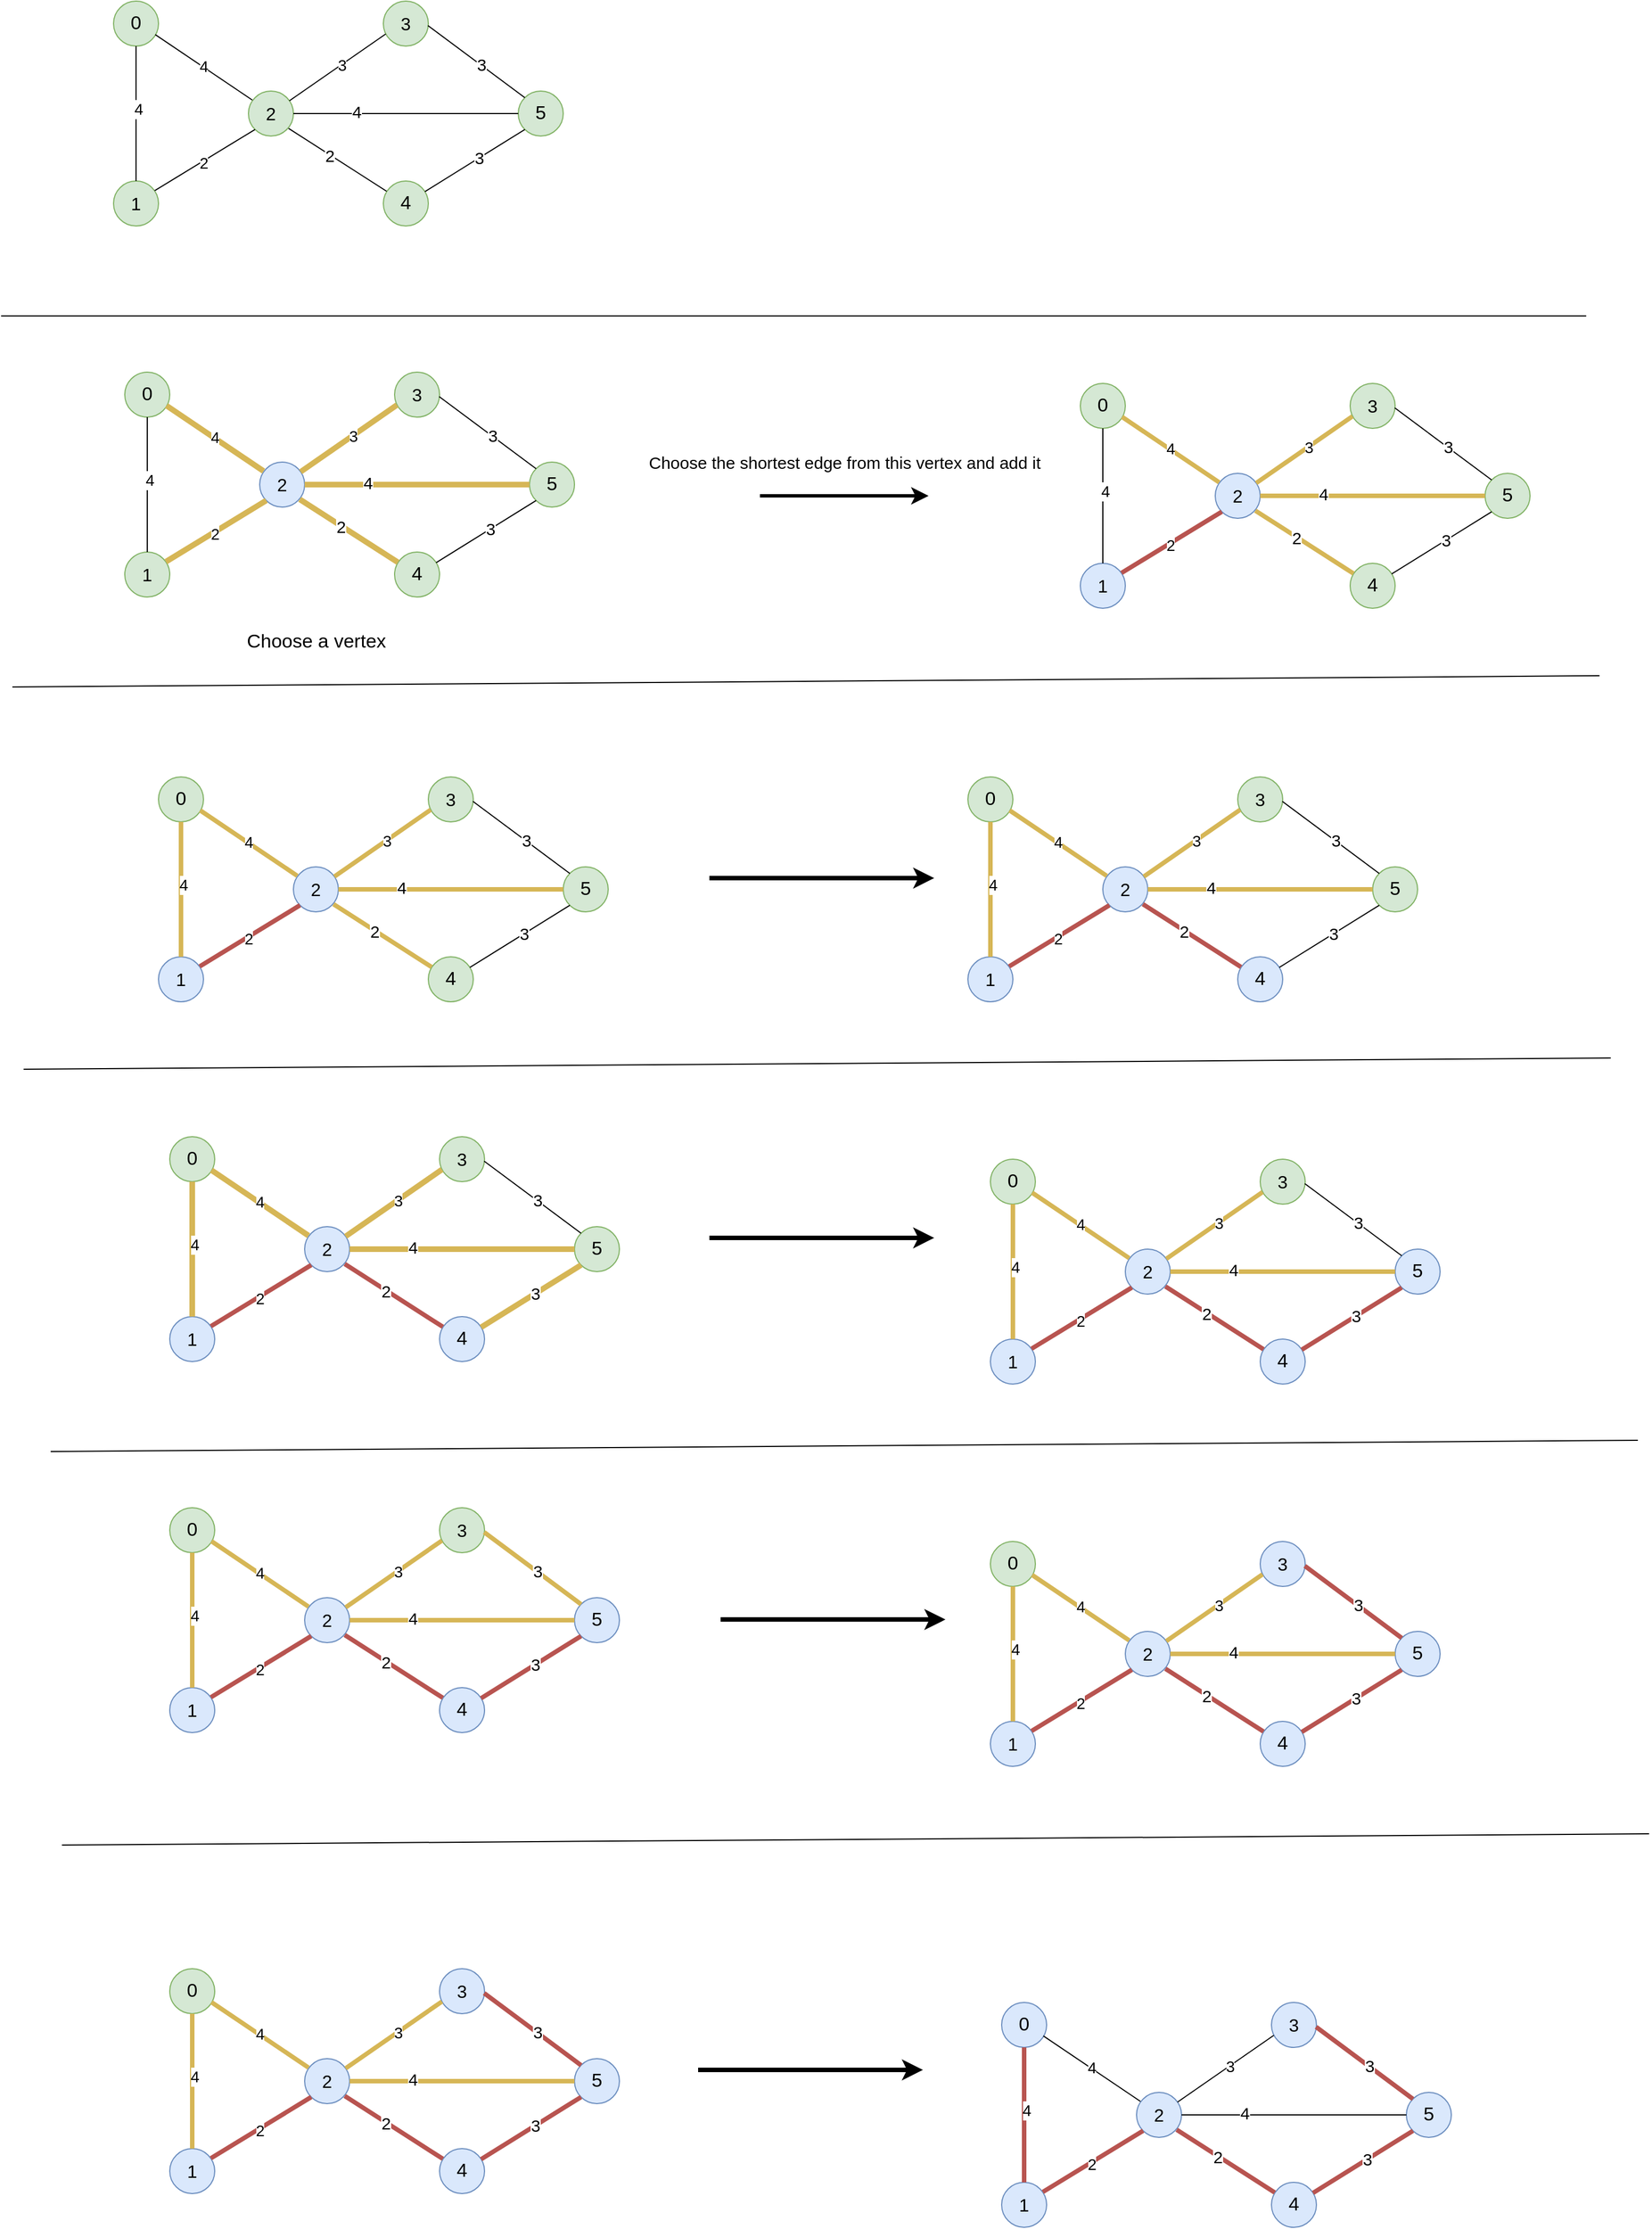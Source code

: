 <mxfile version="17.1.0" type="github">
  <diagram id="AIrKXbi-n8twdEOv1HUz" name="Page-1">
    <mxGraphModel dx="901" dy="615" grid="1" gridSize="10" guides="1" tooltips="1" connect="1" arrows="1" fold="1" page="1" pageScale="1" pageWidth="827" pageHeight="1169" math="0" shadow="0">
      <root>
        <mxCell id="0" />
        <mxCell id="1" parent="0" />
        <mxCell id="i7vhHFXDMAg3OrHZk6WA-1" value="&lt;font style=&quot;font-size: 17px&quot;&gt;0&lt;/font&gt;" style="ellipse;whiteSpace=wrap;html=1;aspect=fixed;fillColor=#d5e8d4;strokeColor=#82b366;" vertex="1" parent="1">
          <mxGeometry x="120" y="200" width="40" height="40" as="geometry" />
        </mxCell>
        <mxCell id="i7vhHFXDMAg3OrHZk6WA-3" value="&lt;font style=&quot;font-size: 16px&quot;&gt;1&lt;/font&gt;" style="ellipse;whiteSpace=wrap;html=1;aspect=fixed;fillColor=#d5e8d4;strokeColor=#82b366;" vertex="1" parent="1">
          <mxGeometry x="120" y="360" width="40" height="40" as="geometry" />
        </mxCell>
        <mxCell id="i7vhHFXDMAg3OrHZk6WA-4" value="&lt;font style=&quot;font-size: 16px&quot;&gt;2&lt;/font&gt;" style="ellipse;whiteSpace=wrap;html=1;aspect=fixed;fillColor=#d5e8d4;strokeColor=#82b366;" vertex="1" parent="1">
          <mxGeometry x="240" y="280" width="40" height="40" as="geometry" />
        </mxCell>
        <mxCell id="i7vhHFXDMAg3OrHZk6WA-5" value="&lt;font style=&quot;font-size: 16px&quot;&gt;3&lt;/font&gt;" style="ellipse;whiteSpace=wrap;html=1;aspect=fixed;fillColor=#d5e8d4;strokeColor=#82b366;" vertex="1" parent="1">
          <mxGeometry x="360" y="200" width="40" height="40" as="geometry" />
        </mxCell>
        <mxCell id="i7vhHFXDMAg3OrHZk6WA-6" value="&lt;font style=&quot;font-size: 17px&quot;&gt;5&lt;/font&gt;" style="ellipse;whiteSpace=wrap;html=1;aspect=fixed;fillColor=#d5e8d4;strokeColor=#82b366;" vertex="1" parent="1">
          <mxGeometry x="480" y="280" width="40" height="40" as="geometry" />
        </mxCell>
        <mxCell id="i7vhHFXDMAg3OrHZk6WA-7" value="&lt;font style=&quot;font-size: 17px&quot;&gt;4&lt;/font&gt;" style="ellipse;whiteSpace=wrap;html=1;aspect=fixed;fillColor=#d5e8d4;strokeColor=#82b366;" vertex="1" parent="1">
          <mxGeometry x="360" y="360" width="40" height="40" as="geometry" />
        </mxCell>
        <mxCell id="i7vhHFXDMAg3OrHZk6WA-8" value="" style="endArrow=none;html=1;rounded=0;entryX=0.929;entryY=0.746;entryDx=0;entryDy=0;exitX=0.086;exitY=0.2;exitDx=0;exitDy=0;entryPerimeter=0;exitPerimeter=0;" edge="1" parent="1" source="i7vhHFXDMAg3OrHZk6WA-4" target="i7vhHFXDMAg3OrHZk6WA-1">
          <mxGeometry width="50" height="50" relative="1" as="geometry">
            <mxPoint x="390" y="360" as="sourcePoint" />
            <mxPoint x="440" y="310" as="targetPoint" />
          </mxGeometry>
        </mxCell>
        <mxCell id="i7vhHFXDMAg3OrHZk6WA-17" value="&lt;font style=&quot;font-size: 14px&quot;&gt;4&lt;/font&gt;" style="edgeLabel;html=1;align=center;verticalAlign=middle;resizable=0;points=[];" vertex="1" connectable="0" parent="i7vhHFXDMAg3OrHZk6WA-8">
          <mxGeometry x="0.025" y="-1" relative="1" as="geometry">
            <mxPoint as="offset" />
          </mxGeometry>
        </mxCell>
        <mxCell id="i7vhHFXDMAg3OrHZk6WA-9" value="" style="endArrow=none;html=1;rounded=0;entryX=0.916;entryY=0.214;entryDx=0;entryDy=0;exitX=0;exitY=1;exitDx=0;exitDy=0;entryPerimeter=0;" edge="1" parent="1" source="i7vhHFXDMAg3OrHZk6WA-4" target="i7vhHFXDMAg3OrHZk6WA-3">
          <mxGeometry width="50" height="50" relative="1" as="geometry">
            <mxPoint x="253.44" y="298" as="sourcePoint" />
            <mxPoint x="167.16" y="239.84" as="targetPoint" />
          </mxGeometry>
        </mxCell>
        <mxCell id="i7vhHFXDMAg3OrHZk6WA-18" value="&lt;font style=&quot;font-size: 14px&quot;&gt;2&lt;/font&gt;" style="edgeLabel;html=1;align=center;verticalAlign=middle;resizable=0;points=[];" vertex="1" connectable="0" parent="i7vhHFXDMAg3OrHZk6WA-9">
          <mxGeometry x="0.048" y="1" relative="1" as="geometry">
            <mxPoint as="offset" />
          </mxGeometry>
        </mxCell>
        <mxCell id="i7vhHFXDMAg3OrHZk6WA-10" value="" style="endArrow=none;html=1;rounded=0;entryX=0.5;entryY=1;entryDx=0;entryDy=0;exitX=0.5;exitY=0;exitDx=0;exitDy=0;" edge="1" parent="1" source="i7vhHFXDMAg3OrHZk6WA-3" target="i7vhHFXDMAg3OrHZk6WA-1">
          <mxGeometry width="50" height="50" relative="1" as="geometry">
            <mxPoint x="230" y="340" as="sourcePoint" />
            <mxPoint x="280" y="290" as="targetPoint" />
          </mxGeometry>
        </mxCell>
        <mxCell id="i7vhHFXDMAg3OrHZk6WA-16" value="&lt;font style=&quot;font-size: 14px&quot;&gt;4&lt;/font&gt;" style="edgeLabel;html=1;align=center;verticalAlign=middle;resizable=0;points=[];" vertex="1" connectable="0" parent="i7vhHFXDMAg3OrHZk6WA-10">
          <mxGeometry x="0.071" y="-1" relative="1" as="geometry">
            <mxPoint x="1" as="offset" />
          </mxGeometry>
        </mxCell>
        <mxCell id="i7vhHFXDMAg3OrHZk6WA-11" value="" style="endArrow=none;html=1;rounded=0;entryX=0;entryY=0.5;entryDx=0;entryDy=0;exitX=1;exitY=0.5;exitDx=0;exitDy=0;" edge="1" parent="1" source="i7vhHFXDMAg3OrHZk6WA-4" target="i7vhHFXDMAg3OrHZk6WA-6">
          <mxGeometry width="50" height="50" relative="1" as="geometry">
            <mxPoint x="310" y="360" as="sourcePoint" />
            <mxPoint x="360" y="310" as="targetPoint" />
          </mxGeometry>
        </mxCell>
        <mxCell id="i7vhHFXDMAg3OrHZk6WA-20" value="&lt;font style=&quot;font-size: 15px&quot;&gt;4&lt;/font&gt;" style="edgeLabel;html=1;align=center;verticalAlign=middle;resizable=0;points=[];" vertex="1" connectable="0" parent="i7vhHFXDMAg3OrHZk6WA-11">
          <mxGeometry x="-0.44" y="2" relative="1" as="geometry">
            <mxPoint as="offset" />
          </mxGeometry>
        </mxCell>
        <mxCell id="i7vhHFXDMAg3OrHZk6WA-12" value="" style="endArrow=none;html=1;rounded=0;entryX=0.052;entryY=0.731;entryDx=0;entryDy=0;entryPerimeter=0;" edge="1" parent="1" source="i7vhHFXDMAg3OrHZk6WA-4" target="i7vhHFXDMAg3OrHZk6WA-5">
          <mxGeometry width="50" height="50" relative="1" as="geometry">
            <mxPoint x="310" y="360" as="sourcePoint" />
            <mxPoint x="360" y="310" as="targetPoint" />
          </mxGeometry>
        </mxCell>
        <mxCell id="i7vhHFXDMAg3OrHZk6WA-19" value="&lt;font style=&quot;font-size: 14px&quot;&gt;3&lt;/font&gt;" style="edgeLabel;html=1;align=center;verticalAlign=middle;resizable=0;points=[];" vertex="1" connectable="0" parent="i7vhHFXDMAg3OrHZk6WA-12">
          <mxGeometry x="0.08" relative="1" as="geometry">
            <mxPoint as="offset" />
          </mxGeometry>
        </mxCell>
        <mxCell id="i7vhHFXDMAg3OrHZk6WA-13" value="" style="endArrow=none;html=1;rounded=0;entryX=0.073;entryY=0.228;entryDx=0;entryDy=0;entryPerimeter=0;exitX=0.892;exitY=0.829;exitDx=0;exitDy=0;exitPerimeter=0;" edge="1" parent="1" source="i7vhHFXDMAg3OrHZk6WA-4" target="i7vhHFXDMAg3OrHZk6WA-7">
          <mxGeometry width="50" height="50" relative="1" as="geometry">
            <mxPoint x="286.641" y="298.906" as="sourcePoint" />
            <mxPoint x="371.96" y="241.92" as="targetPoint" />
          </mxGeometry>
        </mxCell>
        <mxCell id="i7vhHFXDMAg3OrHZk6WA-21" value="&lt;font style=&quot;font-size: 15px&quot;&gt;2&lt;/font&gt;" style="edgeLabel;html=1;align=center;verticalAlign=middle;resizable=0;points=[];" vertex="1" connectable="0" parent="i7vhHFXDMAg3OrHZk6WA-13">
          <mxGeometry x="-0.172" y="-1" relative="1" as="geometry">
            <mxPoint as="offset" />
          </mxGeometry>
        </mxCell>
        <mxCell id="i7vhHFXDMAg3OrHZk6WA-14" value="" style="endArrow=none;html=1;rounded=0;entryX=0;entryY=0;entryDx=0;entryDy=0;exitX=0.992;exitY=0.544;exitDx=0;exitDy=0;exitPerimeter=0;" edge="1" parent="1" source="i7vhHFXDMAg3OrHZk6WA-5" target="i7vhHFXDMAg3OrHZk6WA-6">
          <mxGeometry width="50" height="50" relative="1" as="geometry">
            <mxPoint x="330" y="310" as="sourcePoint" />
            <mxPoint x="380" y="260" as="targetPoint" />
          </mxGeometry>
        </mxCell>
        <mxCell id="i7vhHFXDMAg3OrHZk6WA-22" value="&lt;font style=&quot;font-size: 15px&quot;&gt;3&lt;/font&gt;" style="edgeLabel;html=1;align=center;verticalAlign=middle;resizable=0;points=[];" vertex="1" connectable="0" parent="i7vhHFXDMAg3OrHZk6WA-14">
          <mxGeometry x="0.09" y="1" relative="1" as="geometry">
            <mxPoint as="offset" />
          </mxGeometry>
        </mxCell>
        <mxCell id="i7vhHFXDMAg3OrHZk6WA-15" value="" style="endArrow=none;html=1;rounded=0;entryX=0;entryY=1;entryDx=0;entryDy=0;" edge="1" parent="1" source="i7vhHFXDMAg3OrHZk6WA-7" target="i7vhHFXDMAg3OrHZk6WA-6">
          <mxGeometry width="50" height="50" relative="1" as="geometry">
            <mxPoint x="407.72" y="239.92" as="sourcePoint" />
            <mxPoint x="495.858" y="295.858" as="targetPoint" />
          </mxGeometry>
        </mxCell>
        <mxCell id="i7vhHFXDMAg3OrHZk6WA-23" value="&lt;font style=&quot;font-size: 15px&quot;&gt;3&lt;/font&gt;" style="edgeLabel;html=1;align=center;verticalAlign=middle;resizable=0;points=[];" vertex="1" connectable="0" parent="i7vhHFXDMAg3OrHZk6WA-15">
          <mxGeometry x="0.089" y="1" relative="1" as="geometry">
            <mxPoint as="offset" />
          </mxGeometry>
        </mxCell>
        <mxCell id="i7vhHFXDMAg3OrHZk6WA-27" value="" style="endArrow=none;html=1;rounded=0;fontSize=17;" edge="1" parent="1">
          <mxGeometry width="50" height="50" relative="1" as="geometry">
            <mxPoint x="20" y="480" as="sourcePoint" />
            <mxPoint x="1430" y="480" as="targetPoint" />
          </mxGeometry>
        </mxCell>
        <mxCell id="i7vhHFXDMAg3OrHZk6WA-28" value="&lt;font style=&quot;font-size: 17px&quot;&gt;0&lt;/font&gt;" style="ellipse;whiteSpace=wrap;html=1;aspect=fixed;fillColor=#d5e8d4;strokeColor=#82b366;" vertex="1" parent="1">
          <mxGeometry x="130" y="530" width="40" height="40" as="geometry" />
        </mxCell>
        <mxCell id="i7vhHFXDMAg3OrHZk6WA-29" value="&lt;font style=&quot;font-size: 16px&quot;&gt;1&lt;/font&gt;" style="ellipse;whiteSpace=wrap;html=1;aspect=fixed;fillColor=#d5e8d4;strokeColor=#82b366;" vertex="1" parent="1">
          <mxGeometry x="130" y="690" width="40" height="40" as="geometry" />
        </mxCell>
        <mxCell id="i7vhHFXDMAg3OrHZk6WA-30" value="&lt;font style=&quot;font-size: 16px&quot;&gt;2&lt;/font&gt;" style="ellipse;whiteSpace=wrap;html=1;aspect=fixed;fillColor=#dae8fc;strokeColor=#6c8ebf;" vertex="1" parent="1">
          <mxGeometry x="250" y="610" width="40" height="40" as="geometry" />
        </mxCell>
        <mxCell id="i7vhHFXDMAg3OrHZk6WA-31" value="&lt;font style=&quot;font-size: 16px&quot;&gt;3&lt;/font&gt;" style="ellipse;whiteSpace=wrap;html=1;aspect=fixed;fillColor=#d5e8d4;strokeColor=#82b366;" vertex="1" parent="1">
          <mxGeometry x="370" y="530" width="40" height="40" as="geometry" />
        </mxCell>
        <mxCell id="i7vhHFXDMAg3OrHZk6WA-32" value="&lt;font style=&quot;font-size: 17px&quot;&gt;5&lt;/font&gt;" style="ellipse;whiteSpace=wrap;html=1;aspect=fixed;fillColor=#d5e8d4;strokeColor=#82b366;" vertex="1" parent="1">
          <mxGeometry x="490" y="610" width="40" height="40" as="geometry" />
        </mxCell>
        <mxCell id="i7vhHFXDMAg3OrHZk6WA-33" value="&lt;font style=&quot;font-size: 17px&quot;&gt;4&lt;/font&gt;" style="ellipse;whiteSpace=wrap;html=1;aspect=fixed;fillColor=#d5e8d4;strokeColor=#82b366;" vertex="1" parent="1">
          <mxGeometry x="370" y="690" width="40" height="40" as="geometry" />
        </mxCell>
        <mxCell id="i7vhHFXDMAg3OrHZk6WA-34" value="" style="endArrow=none;html=1;rounded=0;entryX=0.929;entryY=0.746;entryDx=0;entryDy=0;exitX=0.086;exitY=0.2;exitDx=0;exitDy=0;entryPerimeter=0;exitPerimeter=0;fillColor=#fff2cc;strokeColor=#d6b656;strokeWidth=5;" edge="1" parent="1" source="i7vhHFXDMAg3OrHZk6WA-30" target="i7vhHFXDMAg3OrHZk6WA-28">
          <mxGeometry width="50" height="50" relative="1" as="geometry">
            <mxPoint x="400" y="690" as="sourcePoint" />
            <mxPoint x="450" y="640" as="targetPoint" />
          </mxGeometry>
        </mxCell>
        <mxCell id="i7vhHFXDMAg3OrHZk6WA-35" value="&lt;font style=&quot;font-size: 14px&quot;&gt;4&lt;/font&gt;" style="edgeLabel;html=1;align=center;verticalAlign=middle;resizable=0;points=[];" vertex="1" connectable="0" parent="i7vhHFXDMAg3OrHZk6WA-34">
          <mxGeometry x="0.025" y="-1" relative="1" as="geometry">
            <mxPoint as="offset" />
          </mxGeometry>
        </mxCell>
        <mxCell id="i7vhHFXDMAg3OrHZk6WA-36" value="" style="endArrow=none;html=1;rounded=0;entryX=0.916;entryY=0.214;entryDx=0;entryDy=0;exitX=0;exitY=1;exitDx=0;exitDy=0;entryPerimeter=0;fillColor=#fff2cc;strokeColor=#d6b656;strokeWidth=5;" edge="1" parent="1" source="i7vhHFXDMAg3OrHZk6WA-30" target="i7vhHFXDMAg3OrHZk6WA-29">
          <mxGeometry width="50" height="50" relative="1" as="geometry">
            <mxPoint x="263.44" y="628" as="sourcePoint" />
            <mxPoint x="177.16" y="569.84" as="targetPoint" />
          </mxGeometry>
        </mxCell>
        <mxCell id="i7vhHFXDMAg3OrHZk6WA-37" value="&lt;font style=&quot;font-size: 14px&quot;&gt;2&lt;/font&gt;" style="edgeLabel;html=1;align=center;verticalAlign=middle;resizable=0;points=[];" vertex="1" connectable="0" parent="i7vhHFXDMAg3OrHZk6WA-36">
          <mxGeometry x="0.048" y="1" relative="1" as="geometry">
            <mxPoint as="offset" />
          </mxGeometry>
        </mxCell>
        <mxCell id="i7vhHFXDMAg3OrHZk6WA-38" value="" style="endArrow=none;html=1;rounded=0;entryX=0.5;entryY=1;entryDx=0;entryDy=0;exitX=0.5;exitY=0;exitDx=0;exitDy=0;" edge="1" parent="1" source="i7vhHFXDMAg3OrHZk6WA-29" target="i7vhHFXDMAg3OrHZk6WA-28">
          <mxGeometry width="50" height="50" relative="1" as="geometry">
            <mxPoint x="240" y="670" as="sourcePoint" />
            <mxPoint x="290" y="620" as="targetPoint" />
          </mxGeometry>
        </mxCell>
        <mxCell id="i7vhHFXDMAg3OrHZk6WA-39" value="&lt;font style=&quot;font-size: 14px&quot;&gt;4&lt;/font&gt;" style="edgeLabel;html=1;align=center;verticalAlign=middle;resizable=0;points=[];" vertex="1" connectable="0" parent="i7vhHFXDMAg3OrHZk6WA-38">
          <mxGeometry x="0.071" y="-1" relative="1" as="geometry">
            <mxPoint x="1" as="offset" />
          </mxGeometry>
        </mxCell>
        <mxCell id="i7vhHFXDMAg3OrHZk6WA-40" value="" style="endArrow=none;html=1;rounded=0;entryX=0;entryY=0.5;entryDx=0;entryDy=0;exitX=1;exitY=0.5;exitDx=0;exitDy=0;fillColor=#fff2cc;strokeColor=#d6b656;strokeWidth=5;" edge="1" parent="1" source="i7vhHFXDMAg3OrHZk6WA-30" target="i7vhHFXDMAg3OrHZk6WA-32">
          <mxGeometry width="50" height="50" relative="1" as="geometry">
            <mxPoint x="320" y="690" as="sourcePoint" />
            <mxPoint x="370" y="640" as="targetPoint" />
          </mxGeometry>
        </mxCell>
        <mxCell id="i7vhHFXDMAg3OrHZk6WA-41" value="&lt;font style=&quot;font-size: 15px&quot;&gt;4&lt;/font&gt;" style="edgeLabel;html=1;align=center;verticalAlign=middle;resizable=0;points=[];" vertex="1" connectable="0" parent="i7vhHFXDMAg3OrHZk6WA-40">
          <mxGeometry x="-0.44" y="2" relative="1" as="geometry">
            <mxPoint as="offset" />
          </mxGeometry>
        </mxCell>
        <mxCell id="i7vhHFXDMAg3OrHZk6WA-42" value="" style="endArrow=none;html=1;rounded=0;entryX=0.052;entryY=0.731;entryDx=0;entryDy=0;entryPerimeter=0;fillColor=#fff2cc;strokeColor=#d6b656;strokeWidth=5;" edge="1" parent="1" source="i7vhHFXDMAg3OrHZk6WA-30" target="i7vhHFXDMAg3OrHZk6WA-31">
          <mxGeometry width="50" height="50" relative="1" as="geometry">
            <mxPoint x="320" y="690" as="sourcePoint" />
            <mxPoint x="370" y="640" as="targetPoint" />
          </mxGeometry>
        </mxCell>
        <mxCell id="i7vhHFXDMAg3OrHZk6WA-43" value="&lt;font style=&quot;font-size: 14px&quot;&gt;3&lt;/font&gt;" style="edgeLabel;html=1;align=center;verticalAlign=middle;resizable=0;points=[];" vertex="1" connectable="0" parent="i7vhHFXDMAg3OrHZk6WA-42">
          <mxGeometry x="0.08" relative="1" as="geometry">
            <mxPoint as="offset" />
          </mxGeometry>
        </mxCell>
        <mxCell id="i7vhHFXDMAg3OrHZk6WA-44" value="" style="endArrow=none;html=1;rounded=0;entryX=0.073;entryY=0.228;entryDx=0;entryDy=0;entryPerimeter=0;exitX=0.892;exitY=0.829;exitDx=0;exitDy=0;exitPerimeter=0;fillColor=#fff2cc;strokeColor=#d6b656;strokeWidth=5;" edge="1" parent="1" source="i7vhHFXDMAg3OrHZk6WA-30" target="i7vhHFXDMAg3OrHZk6WA-33">
          <mxGeometry width="50" height="50" relative="1" as="geometry">
            <mxPoint x="296.641" y="628.906" as="sourcePoint" />
            <mxPoint x="381.96" y="571.92" as="targetPoint" />
          </mxGeometry>
        </mxCell>
        <mxCell id="i7vhHFXDMAg3OrHZk6WA-45" value="&lt;font style=&quot;font-size: 15px&quot;&gt;2&lt;/font&gt;" style="edgeLabel;html=1;align=center;verticalAlign=middle;resizable=0;points=[];" vertex="1" connectable="0" parent="i7vhHFXDMAg3OrHZk6WA-44">
          <mxGeometry x="-0.172" y="-1" relative="1" as="geometry">
            <mxPoint as="offset" />
          </mxGeometry>
        </mxCell>
        <mxCell id="i7vhHFXDMAg3OrHZk6WA-46" value="" style="endArrow=none;html=1;rounded=0;entryX=0;entryY=0;entryDx=0;entryDy=0;exitX=0.992;exitY=0.544;exitDx=0;exitDy=0;exitPerimeter=0;" edge="1" parent="1" source="i7vhHFXDMAg3OrHZk6WA-31" target="i7vhHFXDMAg3OrHZk6WA-32">
          <mxGeometry width="50" height="50" relative="1" as="geometry">
            <mxPoint x="340" y="640" as="sourcePoint" />
            <mxPoint x="390" y="590" as="targetPoint" />
          </mxGeometry>
        </mxCell>
        <mxCell id="i7vhHFXDMAg3OrHZk6WA-47" value="&lt;font style=&quot;font-size: 15px&quot;&gt;3&lt;/font&gt;" style="edgeLabel;html=1;align=center;verticalAlign=middle;resizable=0;points=[];" vertex="1" connectable="0" parent="i7vhHFXDMAg3OrHZk6WA-46">
          <mxGeometry x="0.09" y="1" relative="1" as="geometry">
            <mxPoint as="offset" />
          </mxGeometry>
        </mxCell>
        <mxCell id="i7vhHFXDMAg3OrHZk6WA-48" value="" style="endArrow=none;html=1;rounded=0;entryX=0;entryY=1;entryDx=0;entryDy=0;" edge="1" parent="1" source="i7vhHFXDMAg3OrHZk6WA-33" target="i7vhHFXDMAg3OrHZk6WA-32">
          <mxGeometry width="50" height="50" relative="1" as="geometry">
            <mxPoint x="417.72" y="569.92" as="sourcePoint" />
            <mxPoint x="505.858" y="625.858" as="targetPoint" />
          </mxGeometry>
        </mxCell>
        <mxCell id="i7vhHFXDMAg3OrHZk6WA-49" value="&lt;font style=&quot;font-size: 15px&quot;&gt;3&lt;/font&gt;" style="edgeLabel;html=1;align=center;verticalAlign=middle;resizable=0;points=[];" vertex="1" connectable="0" parent="i7vhHFXDMAg3OrHZk6WA-48">
          <mxGeometry x="0.089" y="1" relative="1" as="geometry">
            <mxPoint as="offset" />
          </mxGeometry>
        </mxCell>
        <mxCell id="i7vhHFXDMAg3OrHZk6WA-50" value="&lt;font style=&quot;font-size: 17px&quot;&gt;Choose a vertex&lt;/font&gt;" style="text;html=1;align=center;verticalAlign=middle;resizable=0;points=[];autosize=1;strokeColor=none;fillColor=none;" vertex="1" parent="1">
          <mxGeometry x="230" y="760" width="140" height="20" as="geometry" />
        </mxCell>
        <mxCell id="i7vhHFXDMAg3OrHZk6WA-51" value="" style="endArrow=none;html=1;rounded=0;fontSize=17;" edge="1" parent="1">
          <mxGeometry width="50" height="50" relative="1" as="geometry">
            <mxPoint x="30" y="810" as="sourcePoint" />
            <mxPoint x="1441.818" y="800" as="targetPoint" />
          </mxGeometry>
        </mxCell>
        <mxCell id="i7vhHFXDMAg3OrHZk6WA-52" value="" style="endArrow=classic;html=1;rounded=0;fontSize=15;strokeWidth=3;" edge="1" parent="1">
          <mxGeometry width="50" height="50" relative="1" as="geometry">
            <mxPoint x="695" y="640" as="sourcePoint" />
            <mxPoint x="845" y="640" as="targetPoint" />
          </mxGeometry>
        </mxCell>
        <mxCell id="i7vhHFXDMAg3OrHZk6WA-53" value="Choose the shortest edge from this vertex and add it" style="text;html=1;align=center;verticalAlign=middle;resizable=0;points=[];autosize=1;strokeColor=none;fillColor=none;fontSize=15;" vertex="1" parent="1">
          <mxGeometry x="590" y="600" width="360" height="20" as="geometry" />
        </mxCell>
        <mxCell id="i7vhHFXDMAg3OrHZk6WA-54" value="&lt;font style=&quot;font-size: 17px&quot;&gt;0&lt;/font&gt;" style="ellipse;whiteSpace=wrap;html=1;aspect=fixed;fillColor=#d5e8d4;strokeColor=#82b366;" vertex="1" parent="1">
          <mxGeometry x="980" y="540" width="40" height="40" as="geometry" />
        </mxCell>
        <mxCell id="i7vhHFXDMAg3OrHZk6WA-55" value="&lt;font style=&quot;font-size: 16px&quot;&gt;1&lt;/font&gt;" style="ellipse;whiteSpace=wrap;html=1;aspect=fixed;fillColor=#dae8fc;strokeColor=#6c8ebf;" vertex="1" parent="1">
          <mxGeometry x="980" y="700" width="40" height="40" as="geometry" />
        </mxCell>
        <mxCell id="i7vhHFXDMAg3OrHZk6WA-56" value="&lt;font style=&quot;font-size: 16px&quot;&gt;2&lt;/font&gt;" style="ellipse;whiteSpace=wrap;html=1;aspect=fixed;fillColor=#dae8fc;strokeColor=#6c8ebf;" vertex="1" parent="1">
          <mxGeometry x="1100" y="620" width="40" height="40" as="geometry" />
        </mxCell>
        <mxCell id="i7vhHFXDMAg3OrHZk6WA-57" value="&lt;font style=&quot;font-size: 16px&quot;&gt;3&lt;/font&gt;" style="ellipse;whiteSpace=wrap;html=1;aspect=fixed;fillColor=#d5e8d4;strokeColor=#82b366;" vertex="1" parent="1">
          <mxGeometry x="1220" y="540" width="40" height="40" as="geometry" />
        </mxCell>
        <mxCell id="i7vhHFXDMAg3OrHZk6WA-58" value="&lt;font style=&quot;font-size: 17px&quot;&gt;5&lt;/font&gt;" style="ellipse;whiteSpace=wrap;html=1;aspect=fixed;fillColor=#d5e8d4;strokeColor=#82b366;" vertex="1" parent="1">
          <mxGeometry x="1340" y="620" width="40" height="40" as="geometry" />
        </mxCell>
        <mxCell id="i7vhHFXDMAg3OrHZk6WA-59" value="&lt;font style=&quot;font-size: 17px&quot;&gt;4&lt;/font&gt;" style="ellipse;whiteSpace=wrap;html=1;aspect=fixed;fillColor=#d5e8d4;strokeColor=#82b366;" vertex="1" parent="1">
          <mxGeometry x="1220" y="700" width="40" height="40" as="geometry" />
        </mxCell>
        <mxCell id="i7vhHFXDMAg3OrHZk6WA-60" value="" style="endArrow=none;html=1;rounded=0;entryX=0.929;entryY=0.746;entryDx=0;entryDy=0;exitX=0.086;exitY=0.2;exitDx=0;exitDy=0;entryPerimeter=0;exitPerimeter=0;fillColor=#fff2cc;strokeColor=#d6b656;strokeWidth=4;" edge="1" parent="1" source="i7vhHFXDMAg3OrHZk6WA-56" target="i7vhHFXDMAg3OrHZk6WA-54">
          <mxGeometry width="50" height="50" relative="1" as="geometry">
            <mxPoint x="1250" y="700" as="sourcePoint" />
            <mxPoint x="1300" y="650" as="targetPoint" />
          </mxGeometry>
        </mxCell>
        <mxCell id="i7vhHFXDMAg3OrHZk6WA-61" value="&lt;font style=&quot;font-size: 14px&quot;&gt;4&lt;/font&gt;" style="edgeLabel;html=1;align=center;verticalAlign=middle;resizable=0;points=[];" vertex="1" connectable="0" parent="i7vhHFXDMAg3OrHZk6WA-60">
          <mxGeometry x="0.025" y="-1" relative="1" as="geometry">
            <mxPoint as="offset" />
          </mxGeometry>
        </mxCell>
        <mxCell id="i7vhHFXDMAg3OrHZk6WA-62" value="" style="endArrow=none;html=1;rounded=0;entryX=0.916;entryY=0.214;entryDx=0;entryDy=0;exitX=0;exitY=1;exitDx=0;exitDy=0;entryPerimeter=0;fillColor=#f8cecc;strokeColor=#b85450;strokeWidth=4;" edge="1" parent="1" source="i7vhHFXDMAg3OrHZk6WA-56" target="i7vhHFXDMAg3OrHZk6WA-55">
          <mxGeometry width="50" height="50" relative="1" as="geometry">
            <mxPoint x="1113.44" y="638" as="sourcePoint" />
            <mxPoint x="1027.16" y="579.84" as="targetPoint" />
          </mxGeometry>
        </mxCell>
        <mxCell id="i7vhHFXDMAg3OrHZk6WA-63" value="&lt;font style=&quot;font-size: 14px&quot;&gt;2&lt;/font&gt;" style="edgeLabel;html=1;align=center;verticalAlign=middle;resizable=0;points=[];" vertex="1" connectable="0" parent="i7vhHFXDMAg3OrHZk6WA-62">
          <mxGeometry x="0.048" y="1" relative="1" as="geometry">
            <mxPoint as="offset" />
          </mxGeometry>
        </mxCell>
        <mxCell id="i7vhHFXDMAg3OrHZk6WA-64" value="" style="endArrow=none;html=1;rounded=0;entryX=0.5;entryY=1;entryDx=0;entryDy=0;exitX=0.5;exitY=0;exitDx=0;exitDy=0;" edge="1" parent="1" source="i7vhHFXDMAg3OrHZk6WA-55" target="i7vhHFXDMAg3OrHZk6WA-54">
          <mxGeometry width="50" height="50" relative="1" as="geometry">
            <mxPoint x="1090" y="680" as="sourcePoint" />
            <mxPoint x="1140" y="630" as="targetPoint" />
          </mxGeometry>
        </mxCell>
        <mxCell id="i7vhHFXDMAg3OrHZk6WA-65" value="&lt;font style=&quot;font-size: 14px&quot;&gt;4&lt;/font&gt;" style="edgeLabel;html=1;align=center;verticalAlign=middle;resizable=0;points=[];" vertex="1" connectable="0" parent="i7vhHFXDMAg3OrHZk6WA-64">
          <mxGeometry x="0.071" y="-1" relative="1" as="geometry">
            <mxPoint x="1" as="offset" />
          </mxGeometry>
        </mxCell>
        <mxCell id="i7vhHFXDMAg3OrHZk6WA-66" value="" style="endArrow=none;html=1;rounded=0;entryX=0;entryY=0.5;entryDx=0;entryDy=0;exitX=1;exitY=0.5;exitDx=0;exitDy=0;fillColor=#fff2cc;strokeColor=#d6b656;strokeWidth=4;" edge="1" parent="1" source="i7vhHFXDMAg3OrHZk6WA-56" target="i7vhHFXDMAg3OrHZk6WA-58">
          <mxGeometry width="50" height="50" relative="1" as="geometry">
            <mxPoint x="1170" y="700" as="sourcePoint" />
            <mxPoint x="1220" y="650" as="targetPoint" />
          </mxGeometry>
        </mxCell>
        <mxCell id="i7vhHFXDMAg3OrHZk6WA-67" value="&lt;font style=&quot;font-size: 15px&quot;&gt;4&lt;/font&gt;" style="edgeLabel;html=1;align=center;verticalAlign=middle;resizable=0;points=[];" vertex="1" connectable="0" parent="i7vhHFXDMAg3OrHZk6WA-66">
          <mxGeometry x="-0.44" y="2" relative="1" as="geometry">
            <mxPoint as="offset" />
          </mxGeometry>
        </mxCell>
        <mxCell id="i7vhHFXDMAg3OrHZk6WA-68" value="" style="endArrow=none;html=1;rounded=0;entryX=0.052;entryY=0.731;entryDx=0;entryDy=0;entryPerimeter=0;fillColor=#fff2cc;strokeColor=#d6b656;strokeWidth=4;" edge="1" parent="1" source="i7vhHFXDMAg3OrHZk6WA-56" target="i7vhHFXDMAg3OrHZk6WA-57">
          <mxGeometry width="50" height="50" relative="1" as="geometry">
            <mxPoint x="1170" y="700" as="sourcePoint" />
            <mxPoint x="1220" y="650" as="targetPoint" />
          </mxGeometry>
        </mxCell>
        <mxCell id="i7vhHFXDMAg3OrHZk6WA-69" value="&lt;font style=&quot;font-size: 14px&quot;&gt;3&lt;/font&gt;" style="edgeLabel;html=1;align=center;verticalAlign=middle;resizable=0;points=[];" vertex="1" connectable="0" parent="i7vhHFXDMAg3OrHZk6WA-68">
          <mxGeometry x="0.08" relative="1" as="geometry">
            <mxPoint as="offset" />
          </mxGeometry>
        </mxCell>
        <mxCell id="i7vhHFXDMAg3OrHZk6WA-70" value="" style="endArrow=none;html=1;rounded=0;entryX=0.073;entryY=0.228;entryDx=0;entryDy=0;entryPerimeter=0;exitX=0.892;exitY=0.829;exitDx=0;exitDy=0;exitPerimeter=0;fillColor=#fff2cc;strokeColor=#d6b656;strokeWidth=4;" edge="1" parent="1" source="i7vhHFXDMAg3OrHZk6WA-56" target="i7vhHFXDMAg3OrHZk6WA-59">
          <mxGeometry width="50" height="50" relative="1" as="geometry">
            <mxPoint x="1146.641" y="638.906" as="sourcePoint" />
            <mxPoint x="1231.96" y="581.92" as="targetPoint" />
          </mxGeometry>
        </mxCell>
        <mxCell id="i7vhHFXDMAg3OrHZk6WA-71" value="&lt;font style=&quot;font-size: 15px&quot;&gt;2&lt;/font&gt;" style="edgeLabel;html=1;align=center;verticalAlign=middle;resizable=0;points=[];" vertex="1" connectable="0" parent="i7vhHFXDMAg3OrHZk6WA-70">
          <mxGeometry x="-0.172" y="-1" relative="1" as="geometry">
            <mxPoint as="offset" />
          </mxGeometry>
        </mxCell>
        <mxCell id="i7vhHFXDMAg3OrHZk6WA-72" value="" style="endArrow=none;html=1;rounded=0;entryX=0;entryY=0;entryDx=0;entryDy=0;exitX=0.992;exitY=0.544;exitDx=0;exitDy=0;exitPerimeter=0;" edge="1" parent="1" source="i7vhHFXDMAg3OrHZk6WA-57" target="i7vhHFXDMAg3OrHZk6WA-58">
          <mxGeometry width="50" height="50" relative="1" as="geometry">
            <mxPoint x="1190" y="650" as="sourcePoint" />
            <mxPoint x="1240" y="600" as="targetPoint" />
          </mxGeometry>
        </mxCell>
        <mxCell id="i7vhHFXDMAg3OrHZk6WA-73" value="&lt;font style=&quot;font-size: 15px&quot;&gt;3&lt;/font&gt;" style="edgeLabel;html=1;align=center;verticalAlign=middle;resizable=0;points=[];" vertex="1" connectable="0" parent="i7vhHFXDMAg3OrHZk6WA-72">
          <mxGeometry x="0.09" y="1" relative="1" as="geometry">
            <mxPoint as="offset" />
          </mxGeometry>
        </mxCell>
        <mxCell id="i7vhHFXDMAg3OrHZk6WA-74" value="" style="endArrow=none;html=1;rounded=0;entryX=0;entryY=1;entryDx=0;entryDy=0;" edge="1" parent="1" source="i7vhHFXDMAg3OrHZk6WA-59" target="i7vhHFXDMAg3OrHZk6WA-58">
          <mxGeometry width="50" height="50" relative="1" as="geometry">
            <mxPoint x="1267.72" y="579.92" as="sourcePoint" />
            <mxPoint x="1355.858" y="635.858" as="targetPoint" />
          </mxGeometry>
        </mxCell>
        <mxCell id="i7vhHFXDMAg3OrHZk6WA-75" value="&lt;font style=&quot;font-size: 15px&quot;&gt;3&lt;/font&gt;" style="edgeLabel;html=1;align=center;verticalAlign=middle;resizable=0;points=[];" vertex="1" connectable="0" parent="i7vhHFXDMAg3OrHZk6WA-74">
          <mxGeometry x="0.089" y="1" relative="1" as="geometry">
            <mxPoint as="offset" />
          </mxGeometry>
        </mxCell>
        <mxCell id="i7vhHFXDMAg3OrHZk6WA-76" value="&lt;font style=&quot;font-size: 17px&quot;&gt;0&lt;/font&gt;" style="ellipse;whiteSpace=wrap;html=1;aspect=fixed;fillColor=#d5e8d4;strokeColor=#82b366;" vertex="1" parent="1">
          <mxGeometry x="160" y="890" width="40" height="40" as="geometry" />
        </mxCell>
        <mxCell id="i7vhHFXDMAg3OrHZk6WA-77" value="&lt;font style=&quot;font-size: 16px&quot;&gt;1&lt;/font&gt;" style="ellipse;whiteSpace=wrap;html=1;aspect=fixed;fillColor=#dae8fc;strokeColor=#6c8ebf;" vertex="1" parent="1">
          <mxGeometry x="160" y="1050" width="40" height="40" as="geometry" />
        </mxCell>
        <mxCell id="i7vhHFXDMAg3OrHZk6WA-78" value="&lt;font style=&quot;font-size: 16px&quot;&gt;2&lt;/font&gt;" style="ellipse;whiteSpace=wrap;html=1;aspect=fixed;fillColor=#dae8fc;strokeColor=#6c8ebf;" vertex="1" parent="1">
          <mxGeometry x="280" y="970" width="40" height="40" as="geometry" />
        </mxCell>
        <mxCell id="i7vhHFXDMAg3OrHZk6WA-79" value="&lt;font style=&quot;font-size: 16px&quot;&gt;3&lt;/font&gt;" style="ellipse;whiteSpace=wrap;html=1;aspect=fixed;fillColor=#d5e8d4;strokeColor=#82b366;" vertex="1" parent="1">
          <mxGeometry x="400" y="890" width="40" height="40" as="geometry" />
        </mxCell>
        <mxCell id="i7vhHFXDMAg3OrHZk6WA-80" value="&lt;font style=&quot;font-size: 17px&quot;&gt;5&lt;/font&gt;" style="ellipse;whiteSpace=wrap;html=1;aspect=fixed;fillColor=#d5e8d4;strokeColor=#82b366;" vertex="1" parent="1">
          <mxGeometry x="520" y="970" width="40" height="40" as="geometry" />
        </mxCell>
        <mxCell id="i7vhHFXDMAg3OrHZk6WA-81" value="&lt;font style=&quot;font-size: 17px&quot;&gt;4&lt;/font&gt;" style="ellipse;whiteSpace=wrap;html=1;aspect=fixed;fillColor=#d5e8d4;strokeColor=#82b366;" vertex="1" parent="1">
          <mxGeometry x="400" y="1050" width="40" height="40" as="geometry" />
        </mxCell>
        <mxCell id="i7vhHFXDMAg3OrHZk6WA-82" value="" style="endArrow=none;html=1;rounded=0;entryX=0.929;entryY=0.746;entryDx=0;entryDy=0;exitX=0.086;exitY=0.2;exitDx=0;exitDy=0;entryPerimeter=0;exitPerimeter=0;fillColor=#fff2cc;strokeColor=#d6b656;strokeWidth=4;" edge="1" parent="1" source="i7vhHFXDMAg3OrHZk6WA-78" target="i7vhHFXDMAg3OrHZk6WA-76">
          <mxGeometry width="50" height="50" relative="1" as="geometry">
            <mxPoint x="430" y="1050" as="sourcePoint" />
            <mxPoint x="480" y="1000" as="targetPoint" />
          </mxGeometry>
        </mxCell>
        <mxCell id="i7vhHFXDMAg3OrHZk6WA-83" value="&lt;font style=&quot;font-size: 14px&quot;&gt;4&lt;/font&gt;" style="edgeLabel;html=1;align=center;verticalAlign=middle;resizable=0;points=[];" vertex="1" connectable="0" parent="i7vhHFXDMAg3OrHZk6WA-82">
          <mxGeometry x="0.025" y="-1" relative="1" as="geometry">
            <mxPoint as="offset" />
          </mxGeometry>
        </mxCell>
        <mxCell id="i7vhHFXDMAg3OrHZk6WA-84" value="" style="endArrow=none;html=1;rounded=0;entryX=0.916;entryY=0.214;entryDx=0;entryDy=0;exitX=0;exitY=1;exitDx=0;exitDy=0;entryPerimeter=0;fillColor=#f8cecc;strokeColor=#b85450;strokeWidth=4;" edge="1" parent="1" source="i7vhHFXDMAg3OrHZk6WA-78" target="i7vhHFXDMAg3OrHZk6WA-77">
          <mxGeometry width="50" height="50" relative="1" as="geometry">
            <mxPoint x="293.44" y="988" as="sourcePoint" />
            <mxPoint x="207.16" y="929.84" as="targetPoint" />
          </mxGeometry>
        </mxCell>
        <mxCell id="i7vhHFXDMAg3OrHZk6WA-85" value="&lt;font style=&quot;font-size: 14px&quot;&gt;2&lt;/font&gt;" style="edgeLabel;html=1;align=center;verticalAlign=middle;resizable=0;points=[];" vertex="1" connectable="0" parent="i7vhHFXDMAg3OrHZk6WA-84">
          <mxGeometry x="0.048" y="1" relative="1" as="geometry">
            <mxPoint as="offset" />
          </mxGeometry>
        </mxCell>
        <mxCell id="i7vhHFXDMAg3OrHZk6WA-86" value="" style="endArrow=none;html=1;rounded=0;entryX=0.5;entryY=1;entryDx=0;entryDy=0;exitX=0.5;exitY=0;exitDx=0;exitDy=0;fillColor=#fff2cc;strokeColor=#d6b656;strokeWidth=4;" edge="1" parent="1" source="i7vhHFXDMAg3OrHZk6WA-77" target="i7vhHFXDMAg3OrHZk6WA-76">
          <mxGeometry width="50" height="50" relative="1" as="geometry">
            <mxPoint x="270" y="1030" as="sourcePoint" />
            <mxPoint x="320" y="980" as="targetPoint" />
          </mxGeometry>
        </mxCell>
        <mxCell id="i7vhHFXDMAg3OrHZk6WA-87" value="&lt;font style=&quot;font-size: 14px&quot;&gt;4&lt;/font&gt;" style="edgeLabel;html=1;align=center;verticalAlign=middle;resizable=0;points=[];" vertex="1" connectable="0" parent="i7vhHFXDMAg3OrHZk6WA-86">
          <mxGeometry x="0.071" y="-1" relative="1" as="geometry">
            <mxPoint x="1" as="offset" />
          </mxGeometry>
        </mxCell>
        <mxCell id="i7vhHFXDMAg3OrHZk6WA-88" value="" style="endArrow=none;html=1;rounded=0;entryX=0;entryY=0.5;entryDx=0;entryDy=0;exitX=1;exitY=0.5;exitDx=0;exitDy=0;fillColor=#fff2cc;strokeColor=#d6b656;strokeWidth=4;" edge="1" parent="1" source="i7vhHFXDMAg3OrHZk6WA-78" target="i7vhHFXDMAg3OrHZk6WA-80">
          <mxGeometry width="50" height="50" relative="1" as="geometry">
            <mxPoint x="350" y="1050" as="sourcePoint" />
            <mxPoint x="400" y="1000" as="targetPoint" />
          </mxGeometry>
        </mxCell>
        <mxCell id="i7vhHFXDMAg3OrHZk6WA-89" value="&lt;font style=&quot;font-size: 15px&quot;&gt;4&lt;/font&gt;" style="edgeLabel;html=1;align=center;verticalAlign=middle;resizable=0;points=[];" vertex="1" connectable="0" parent="i7vhHFXDMAg3OrHZk6WA-88">
          <mxGeometry x="-0.44" y="2" relative="1" as="geometry">
            <mxPoint as="offset" />
          </mxGeometry>
        </mxCell>
        <mxCell id="i7vhHFXDMAg3OrHZk6WA-90" value="" style="endArrow=none;html=1;rounded=0;entryX=0.052;entryY=0.731;entryDx=0;entryDy=0;entryPerimeter=0;fillColor=#fff2cc;strokeColor=#d6b656;strokeWidth=4;" edge="1" parent="1" source="i7vhHFXDMAg3OrHZk6WA-78" target="i7vhHFXDMAg3OrHZk6WA-79">
          <mxGeometry width="50" height="50" relative="1" as="geometry">
            <mxPoint x="350" y="1050" as="sourcePoint" />
            <mxPoint x="400" y="1000" as="targetPoint" />
          </mxGeometry>
        </mxCell>
        <mxCell id="i7vhHFXDMAg3OrHZk6WA-91" value="&lt;font style=&quot;font-size: 14px&quot;&gt;3&lt;/font&gt;" style="edgeLabel;html=1;align=center;verticalAlign=middle;resizable=0;points=[];" vertex="1" connectable="0" parent="i7vhHFXDMAg3OrHZk6WA-90">
          <mxGeometry x="0.08" relative="1" as="geometry">
            <mxPoint as="offset" />
          </mxGeometry>
        </mxCell>
        <mxCell id="i7vhHFXDMAg3OrHZk6WA-92" value="" style="endArrow=none;html=1;rounded=0;entryX=0.073;entryY=0.228;entryDx=0;entryDy=0;entryPerimeter=0;exitX=0.892;exitY=0.829;exitDx=0;exitDy=0;exitPerimeter=0;fillColor=#fff2cc;strokeColor=#d6b656;strokeWidth=4;" edge="1" parent="1" source="i7vhHFXDMAg3OrHZk6WA-78" target="i7vhHFXDMAg3OrHZk6WA-81">
          <mxGeometry width="50" height="50" relative="1" as="geometry">
            <mxPoint x="326.641" y="988.906" as="sourcePoint" />
            <mxPoint x="411.96" y="931.92" as="targetPoint" />
          </mxGeometry>
        </mxCell>
        <mxCell id="i7vhHFXDMAg3OrHZk6WA-93" value="&lt;font style=&quot;font-size: 15px&quot;&gt;2&lt;/font&gt;" style="edgeLabel;html=1;align=center;verticalAlign=middle;resizable=0;points=[];" vertex="1" connectable="0" parent="i7vhHFXDMAg3OrHZk6WA-92">
          <mxGeometry x="-0.172" y="-1" relative="1" as="geometry">
            <mxPoint as="offset" />
          </mxGeometry>
        </mxCell>
        <mxCell id="i7vhHFXDMAg3OrHZk6WA-94" value="" style="endArrow=none;html=1;rounded=0;entryX=0;entryY=0;entryDx=0;entryDy=0;exitX=0.992;exitY=0.544;exitDx=0;exitDy=0;exitPerimeter=0;" edge="1" parent="1" source="i7vhHFXDMAg3OrHZk6WA-79" target="i7vhHFXDMAg3OrHZk6WA-80">
          <mxGeometry width="50" height="50" relative="1" as="geometry">
            <mxPoint x="370" y="1000" as="sourcePoint" />
            <mxPoint x="420" y="950" as="targetPoint" />
          </mxGeometry>
        </mxCell>
        <mxCell id="i7vhHFXDMAg3OrHZk6WA-95" value="&lt;font style=&quot;font-size: 15px&quot;&gt;3&lt;/font&gt;" style="edgeLabel;html=1;align=center;verticalAlign=middle;resizable=0;points=[];" vertex="1" connectable="0" parent="i7vhHFXDMAg3OrHZk6WA-94">
          <mxGeometry x="0.09" y="1" relative="1" as="geometry">
            <mxPoint as="offset" />
          </mxGeometry>
        </mxCell>
        <mxCell id="i7vhHFXDMAg3OrHZk6WA-96" value="" style="endArrow=none;html=1;rounded=0;entryX=0;entryY=1;entryDx=0;entryDy=0;" edge="1" parent="1" source="i7vhHFXDMAg3OrHZk6WA-81" target="i7vhHFXDMAg3OrHZk6WA-80">
          <mxGeometry width="50" height="50" relative="1" as="geometry">
            <mxPoint x="447.72" y="929.92" as="sourcePoint" />
            <mxPoint x="535.858" y="985.858" as="targetPoint" />
          </mxGeometry>
        </mxCell>
        <mxCell id="i7vhHFXDMAg3OrHZk6WA-97" value="&lt;font style=&quot;font-size: 15px&quot;&gt;3&lt;/font&gt;" style="edgeLabel;html=1;align=center;verticalAlign=middle;resizable=0;points=[];" vertex="1" connectable="0" parent="i7vhHFXDMAg3OrHZk6WA-96">
          <mxGeometry x="0.089" y="1" relative="1" as="geometry">
            <mxPoint as="offset" />
          </mxGeometry>
        </mxCell>
        <mxCell id="i7vhHFXDMAg3OrHZk6WA-98" value="" style="endArrow=classic;html=1;rounded=0;fontSize=15;strokeWidth=4;" edge="1" parent="1">
          <mxGeometry width="50" height="50" relative="1" as="geometry">
            <mxPoint x="650" y="980" as="sourcePoint" />
            <mxPoint x="850" y="980" as="targetPoint" />
          </mxGeometry>
        </mxCell>
        <mxCell id="i7vhHFXDMAg3OrHZk6WA-143" value="&lt;font style=&quot;font-size: 17px&quot;&gt;0&lt;/font&gt;" style="ellipse;whiteSpace=wrap;html=1;aspect=fixed;fillColor=#d5e8d4;strokeColor=#82b366;" vertex="1" parent="1">
          <mxGeometry x="880" y="890" width="40" height="40" as="geometry" />
        </mxCell>
        <mxCell id="i7vhHFXDMAg3OrHZk6WA-144" value="&lt;font style=&quot;font-size: 16px&quot;&gt;1&lt;/font&gt;" style="ellipse;whiteSpace=wrap;html=1;aspect=fixed;fillColor=#dae8fc;strokeColor=#6c8ebf;" vertex="1" parent="1">
          <mxGeometry x="880" y="1050" width="40" height="40" as="geometry" />
        </mxCell>
        <mxCell id="i7vhHFXDMAg3OrHZk6WA-145" value="&lt;font style=&quot;font-size: 16px&quot;&gt;2&lt;/font&gt;" style="ellipse;whiteSpace=wrap;html=1;aspect=fixed;fillColor=#dae8fc;strokeColor=#6c8ebf;" vertex="1" parent="1">
          <mxGeometry x="1000" y="970" width="40" height="40" as="geometry" />
        </mxCell>
        <mxCell id="i7vhHFXDMAg3OrHZk6WA-146" value="&lt;font style=&quot;font-size: 16px&quot;&gt;3&lt;/font&gt;" style="ellipse;whiteSpace=wrap;html=1;aspect=fixed;fillColor=#d5e8d4;strokeColor=#82b366;" vertex="1" parent="1">
          <mxGeometry x="1120" y="890" width="40" height="40" as="geometry" />
        </mxCell>
        <mxCell id="i7vhHFXDMAg3OrHZk6WA-147" value="&lt;font style=&quot;font-size: 17px&quot;&gt;5&lt;/font&gt;" style="ellipse;whiteSpace=wrap;html=1;aspect=fixed;fillColor=#d5e8d4;strokeColor=#82b366;" vertex="1" parent="1">
          <mxGeometry x="1240" y="970" width="40" height="40" as="geometry" />
        </mxCell>
        <mxCell id="i7vhHFXDMAg3OrHZk6WA-148" value="&lt;font style=&quot;font-size: 17px&quot;&gt;4&lt;/font&gt;" style="ellipse;whiteSpace=wrap;html=1;aspect=fixed;fillColor=#dae8fc;strokeColor=#6c8ebf;" vertex="1" parent="1">
          <mxGeometry x="1120" y="1050" width="40" height="40" as="geometry" />
        </mxCell>
        <mxCell id="i7vhHFXDMAg3OrHZk6WA-149" value="" style="endArrow=none;html=1;rounded=0;entryX=0.929;entryY=0.746;entryDx=0;entryDy=0;exitX=0.086;exitY=0.2;exitDx=0;exitDy=0;entryPerimeter=0;exitPerimeter=0;fillColor=#fff2cc;strokeColor=#d6b656;strokeWidth=4;" edge="1" parent="1" source="i7vhHFXDMAg3OrHZk6WA-145" target="i7vhHFXDMAg3OrHZk6WA-143">
          <mxGeometry width="50" height="50" relative="1" as="geometry">
            <mxPoint x="1150" y="1050" as="sourcePoint" />
            <mxPoint x="1200" y="1000" as="targetPoint" />
          </mxGeometry>
        </mxCell>
        <mxCell id="i7vhHFXDMAg3OrHZk6WA-150" value="&lt;font style=&quot;font-size: 14px&quot;&gt;4&lt;/font&gt;" style="edgeLabel;html=1;align=center;verticalAlign=middle;resizable=0;points=[];" vertex="1" connectable="0" parent="i7vhHFXDMAg3OrHZk6WA-149">
          <mxGeometry x="0.025" y="-1" relative="1" as="geometry">
            <mxPoint as="offset" />
          </mxGeometry>
        </mxCell>
        <mxCell id="i7vhHFXDMAg3OrHZk6WA-151" value="" style="endArrow=none;html=1;rounded=0;entryX=0.916;entryY=0.214;entryDx=0;entryDy=0;exitX=0;exitY=1;exitDx=0;exitDy=0;entryPerimeter=0;fillColor=#f8cecc;strokeColor=#b85450;strokeWidth=4;" edge="1" parent="1" source="i7vhHFXDMAg3OrHZk6WA-145" target="i7vhHFXDMAg3OrHZk6WA-144">
          <mxGeometry width="50" height="50" relative="1" as="geometry">
            <mxPoint x="1013.44" y="988" as="sourcePoint" />
            <mxPoint x="927.16" y="929.84" as="targetPoint" />
          </mxGeometry>
        </mxCell>
        <mxCell id="i7vhHFXDMAg3OrHZk6WA-152" value="&lt;font style=&quot;font-size: 14px&quot;&gt;2&lt;/font&gt;" style="edgeLabel;html=1;align=center;verticalAlign=middle;resizable=0;points=[];" vertex="1" connectable="0" parent="i7vhHFXDMAg3OrHZk6WA-151">
          <mxGeometry x="0.048" y="1" relative="1" as="geometry">
            <mxPoint as="offset" />
          </mxGeometry>
        </mxCell>
        <mxCell id="i7vhHFXDMAg3OrHZk6WA-153" value="" style="endArrow=none;html=1;rounded=0;entryX=0.5;entryY=1;entryDx=0;entryDy=0;exitX=0.5;exitY=0;exitDx=0;exitDy=0;fillColor=#fff2cc;strokeColor=#d6b656;strokeWidth=4;" edge="1" parent="1" source="i7vhHFXDMAg3OrHZk6WA-144" target="i7vhHFXDMAg3OrHZk6WA-143">
          <mxGeometry width="50" height="50" relative="1" as="geometry">
            <mxPoint x="990" y="1030" as="sourcePoint" />
            <mxPoint x="1040" y="980" as="targetPoint" />
          </mxGeometry>
        </mxCell>
        <mxCell id="i7vhHFXDMAg3OrHZk6WA-154" value="&lt;font style=&quot;font-size: 14px&quot;&gt;4&lt;/font&gt;" style="edgeLabel;html=1;align=center;verticalAlign=middle;resizable=0;points=[];" vertex="1" connectable="0" parent="i7vhHFXDMAg3OrHZk6WA-153">
          <mxGeometry x="0.071" y="-1" relative="1" as="geometry">
            <mxPoint x="1" as="offset" />
          </mxGeometry>
        </mxCell>
        <mxCell id="i7vhHFXDMAg3OrHZk6WA-155" value="" style="endArrow=none;html=1;rounded=0;entryX=0;entryY=0.5;entryDx=0;entryDy=0;exitX=1;exitY=0.5;exitDx=0;exitDy=0;fillColor=#fff2cc;strokeColor=#d6b656;strokeWidth=4;" edge="1" parent="1" source="i7vhHFXDMAg3OrHZk6WA-145" target="i7vhHFXDMAg3OrHZk6WA-147">
          <mxGeometry width="50" height="50" relative="1" as="geometry">
            <mxPoint x="1070" y="1050" as="sourcePoint" />
            <mxPoint x="1120" y="1000" as="targetPoint" />
          </mxGeometry>
        </mxCell>
        <mxCell id="i7vhHFXDMAg3OrHZk6WA-156" value="&lt;font style=&quot;font-size: 15px&quot;&gt;4&lt;/font&gt;" style="edgeLabel;html=1;align=center;verticalAlign=middle;resizable=0;points=[];" vertex="1" connectable="0" parent="i7vhHFXDMAg3OrHZk6WA-155">
          <mxGeometry x="-0.44" y="2" relative="1" as="geometry">
            <mxPoint as="offset" />
          </mxGeometry>
        </mxCell>
        <mxCell id="i7vhHFXDMAg3OrHZk6WA-157" value="" style="endArrow=none;html=1;rounded=0;entryX=0.052;entryY=0.731;entryDx=0;entryDy=0;entryPerimeter=0;fillColor=#fff2cc;strokeColor=#d6b656;strokeWidth=4;" edge="1" parent="1" source="i7vhHFXDMAg3OrHZk6WA-145" target="i7vhHFXDMAg3OrHZk6WA-146">
          <mxGeometry width="50" height="50" relative="1" as="geometry">
            <mxPoint x="1070" y="1050" as="sourcePoint" />
            <mxPoint x="1120" y="1000" as="targetPoint" />
          </mxGeometry>
        </mxCell>
        <mxCell id="i7vhHFXDMAg3OrHZk6WA-158" value="&lt;font style=&quot;font-size: 14px&quot;&gt;3&lt;/font&gt;" style="edgeLabel;html=1;align=center;verticalAlign=middle;resizable=0;points=[];" vertex="1" connectable="0" parent="i7vhHFXDMAg3OrHZk6WA-157">
          <mxGeometry x="0.08" relative="1" as="geometry">
            <mxPoint as="offset" />
          </mxGeometry>
        </mxCell>
        <mxCell id="i7vhHFXDMAg3OrHZk6WA-159" value="" style="endArrow=none;html=1;rounded=0;entryX=0.073;entryY=0.228;entryDx=0;entryDy=0;entryPerimeter=0;exitX=0.892;exitY=0.829;exitDx=0;exitDy=0;exitPerimeter=0;fillColor=#f8cecc;strokeColor=#b85450;strokeWidth=4;" edge="1" parent="1" source="i7vhHFXDMAg3OrHZk6WA-145" target="i7vhHFXDMAg3OrHZk6WA-148">
          <mxGeometry width="50" height="50" relative="1" as="geometry">
            <mxPoint x="1046.641" y="988.906" as="sourcePoint" />
            <mxPoint x="1131.96" y="931.92" as="targetPoint" />
          </mxGeometry>
        </mxCell>
        <mxCell id="i7vhHFXDMAg3OrHZk6WA-160" value="&lt;font style=&quot;font-size: 15px&quot;&gt;2&lt;/font&gt;" style="edgeLabel;html=1;align=center;verticalAlign=middle;resizable=0;points=[];" vertex="1" connectable="0" parent="i7vhHFXDMAg3OrHZk6WA-159">
          <mxGeometry x="-0.172" y="-1" relative="1" as="geometry">
            <mxPoint as="offset" />
          </mxGeometry>
        </mxCell>
        <mxCell id="i7vhHFXDMAg3OrHZk6WA-161" value="" style="endArrow=none;html=1;rounded=0;entryX=0;entryY=0;entryDx=0;entryDy=0;exitX=0.992;exitY=0.544;exitDx=0;exitDy=0;exitPerimeter=0;" edge="1" parent="1" source="i7vhHFXDMAg3OrHZk6WA-146" target="i7vhHFXDMAg3OrHZk6WA-147">
          <mxGeometry width="50" height="50" relative="1" as="geometry">
            <mxPoint x="1090" y="1000" as="sourcePoint" />
            <mxPoint x="1140" y="950" as="targetPoint" />
          </mxGeometry>
        </mxCell>
        <mxCell id="i7vhHFXDMAg3OrHZk6WA-162" value="&lt;font style=&quot;font-size: 15px&quot;&gt;3&lt;/font&gt;" style="edgeLabel;html=1;align=center;verticalAlign=middle;resizable=0;points=[];" vertex="1" connectable="0" parent="i7vhHFXDMAg3OrHZk6WA-161">
          <mxGeometry x="0.09" y="1" relative="1" as="geometry">
            <mxPoint as="offset" />
          </mxGeometry>
        </mxCell>
        <mxCell id="i7vhHFXDMAg3OrHZk6WA-163" value="" style="endArrow=none;html=1;rounded=0;entryX=0;entryY=1;entryDx=0;entryDy=0;" edge="1" parent="1" source="i7vhHFXDMAg3OrHZk6WA-148" target="i7vhHFXDMAg3OrHZk6WA-147">
          <mxGeometry width="50" height="50" relative="1" as="geometry">
            <mxPoint x="1167.72" y="929.92" as="sourcePoint" />
            <mxPoint x="1255.858" y="985.858" as="targetPoint" />
          </mxGeometry>
        </mxCell>
        <mxCell id="i7vhHFXDMAg3OrHZk6WA-164" value="&lt;font style=&quot;font-size: 15px&quot;&gt;3&lt;/font&gt;" style="edgeLabel;html=1;align=center;verticalAlign=middle;resizable=0;points=[];" vertex="1" connectable="0" parent="i7vhHFXDMAg3OrHZk6WA-163">
          <mxGeometry x="0.089" y="1" relative="1" as="geometry">
            <mxPoint as="offset" />
          </mxGeometry>
        </mxCell>
        <mxCell id="i7vhHFXDMAg3OrHZk6WA-165" value="" style="endArrow=none;html=1;rounded=0;fontSize=17;" edge="1" parent="1">
          <mxGeometry width="50" height="50" relative="1" as="geometry">
            <mxPoint x="40" y="1150" as="sourcePoint" />
            <mxPoint x="1451.818" y="1140" as="targetPoint" />
          </mxGeometry>
        </mxCell>
        <mxCell id="i7vhHFXDMAg3OrHZk6WA-166" value="&lt;font style=&quot;font-size: 17px&quot;&gt;0&lt;/font&gt;" style="ellipse;whiteSpace=wrap;html=1;aspect=fixed;fillColor=#d5e8d4;strokeColor=#82b366;" vertex="1" parent="1">
          <mxGeometry x="170" y="1210" width="40" height="40" as="geometry" />
        </mxCell>
        <mxCell id="i7vhHFXDMAg3OrHZk6WA-167" value="&lt;font style=&quot;font-size: 16px&quot;&gt;1&lt;/font&gt;" style="ellipse;whiteSpace=wrap;html=1;aspect=fixed;fillColor=#dae8fc;strokeColor=#6c8ebf;" vertex="1" parent="1">
          <mxGeometry x="170" y="1370" width="40" height="40" as="geometry" />
        </mxCell>
        <mxCell id="i7vhHFXDMAg3OrHZk6WA-168" value="&lt;font style=&quot;font-size: 16px&quot;&gt;2&lt;/font&gt;" style="ellipse;whiteSpace=wrap;html=1;aspect=fixed;fillColor=#dae8fc;strokeColor=#6c8ebf;" vertex="1" parent="1">
          <mxGeometry x="290" y="1290" width="40" height="40" as="geometry" />
        </mxCell>
        <mxCell id="i7vhHFXDMAg3OrHZk6WA-169" value="&lt;font style=&quot;font-size: 16px&quot;&gt;3&lt;/font&gt;" style="ellipse;whiteSpace=wrap;html=1;aspect=fixed;fillColor=#d5e8d4;strokeColor=#82b366;" vertex="1" parent="1">
          <mxGeometry x="410" y="1210" width="40" height="40" as="geometry" />
        </mxCell>
        <mxCell id="i7vhHFXDMAg3OrHZk6WA-170" value="&lt;font style=&quot;font-size: 17px&quot;&gt;5&lt;/font&gt;" style="ellipse;whiteSpace=wrap;html=1;aspect=fixed;fillColor=#d5e8d4;strokeColor=#82b366;" vertex="1" parent="1">
          <mxGeometry x="530" y="1290" width="40" height="40" as="geometry" />
        </mxCell>
        <mxCell id="i7vhHFXDMAg3OrHZk6WA-171" value="&lt;font style=&quot;font-size: 17px&quot;&gt;4&lt;/font&gt;" style="ellipse;whiteSpace=wrap;html=1;aspect=fixed;fillColor=#dae8fc;strokeColor=#6c8ebf;" vertex="1" parent="1">
          <mxGeometry x="410" y="1370" width="40" height="40" as="geometry" />
        </mxCell>
        <mxCell id="i7vhHFXDMAg3OrHZk6WA-172" value="" style="endArrow=none;html=1;rounded=0;entryX=0.929;entryY=0.746;entryDx=0;entryDy=0;exitX=0.086;exitY=0.2;exitDx=0;exitDy=0;entryPerimeter=0;exitPerimeter=0;fillColor=#fff2cc;strokeColor=#d6b656;strokeWidth=5;" edge="1" parent="1" source="i7vhHFXDMAg3OrHZk6WA-168" target="i7vhHFXDMAg3OrHZk6WA-166">
          <mxGeometry width="50" height="50" relative="1" as="geometry">
            <mxPoint x="440" y="1370" as="sourcePoint" />
            <mxPoint x="490" y="1320" as="targetPoint" />
          </mxGeometry>
        </mxCell>
        <mxCell id="i7vhHFXDMAg3OrHZk6WA-173" value="&lt;font style=&quot;font-size: 14px&quot;&gt;4&lt;/font&gt;" style="edgeLabel;html=1;align=center;verticalAlign=middle;resizable=0;points=[];" vertex="1" connectable="0" parent="i7vhHFXDMAg3OrHZk6WA-172">
          <mxGeometry x="0.025" y="-1" relative="1" as="geometry">
            <mxPoint as="offset" />
          </mxGeometry>
        </mxCell>
        <mxCell id="i7vhHFXDMAg3OrHZk6WA-174" value="" style="endArrow=none;html=1;rounded=0;entryX=0.916;entryY=0.214;entryDx=0;entryDy=0;exitX=0;exitY=1;exitDx=0;exitDy=0;entryPerimeter=0;fillColor=#f8cecc;strokeColor=#b85450;strokeWidth=4;" edge="1" parent="1" source="i7vhHFXDMAg3OrHZk6WA-168" target="i7vhHFXDMAg3OrHZk6WA-167">
          <mxGeometry width="50" height="50" relative="1" as="geometry">
            <mxPoint x="303.44" y="1308" as="sourcePoint" />
            <mxPoint x="217.16" y="1249.84" as="targetPoint" />
          </mxGeometry>
        </mxCell>
        <mxCell id="i7vhHFXDMAg3OrHZk6WA-175" value="&lt;font style=&quot;font-size: 14px&quot;&gt;2&lt;/font&gt;" style="edgeLabel;html=1;align=center;verticalAlign=middle;resizable=0;points=[];" vertex="1" connectable="0" parent="i7vhHFXDMAg3OrHZk6WA-174">
          <mxGeometry x="0.048" y="1" relative="1" as="geometry">
            <mxPoint as="offset" />
          </mxGeometry>
        </mxCell>
        <mxCell id="i7vhHFXDMAg3OrHZk6WA-176" value="" style="endArrow=none;html=1;rounded=0;entryX=0.5;entryY=1;entryDx=0;entryDy=0;exitX=0.5;exitY=0;exitDx=0;exitDy=0;fillColor=#fff2cc;strokeColor=#d6b656;strokeWidth=5;" edge="1" parent="1" source="i7vhHFXDMAg3OrHZk6WA-167" target="i7vhHFXDMAg3OrHZk6WA-166">
          <mxGeometry width="50" height="50" relative="1" as="geometry">
            <mxPoint x="280" y="1350" as="sourcePoint" />
            <mxPoint x="330" y="1300" as="targetPoint" />
          </mxGeometry>
        </mxCell>
        <mxCell id="i7vhHFXDMAg3OrHZk6WA-177" value="&lt;font style=&quot;font-size: 14px&quot;&gt;4&lt;/font&gt;" style="edgeLabel;html=1;align=center;verticalAlign=middle;resizable=0;points=[];" vertex="1" connectable="0" parent="i7vhHFXDMAg3OrHZk6WA-176">
          <mxGeometry x="0.071" y="-1" relative="1" as="geometry">
            <mxPoint x="1" as="offset" />
          </mxGeometry>
        </mxCell>
        <mxCell id="i7vhHFXDMAg3OrHZk6WA-178" value="" style="endArrow=none;html=1;rounded=0;entryX=0;entryY=0.5;entryDx=0;entryDy=0;exitX=1;exitY=0.5;exitDx=0;exitDy=0;fillColor=#fff2cc;strokeColor=#d6b656;strokeWidth=5;" edge="1" parent="1" source="i7vhHFXDMAg3OrHZk6WA-168" target="i7vhHFXDMAg3OrHZk6WA-170">
          <mxGeometry width="50" height="50" relative="1" as="geometry">
            <mxPoint x="360" y="1370" as="sourcePoint" />
            <mxPoint x="410" y="1320" as="targetPoint" />
          </mxGeometry>
        </mxCell>
        <mxCell id="i7vhHFXDMAg3OrHZk6WA-179" value="&lt;font style=&quot;font-size: 15px&quot;&gt;4&lt;/font&gt;" style="edgeLabel;html=1;align=center;verticalAlign=middle;resizable=0;points=[];" vertex="1" connectable="0" parent="i7vhHFXDMAg3OrHZk6WA-178">
          <mxGeometry x="-0.44" y="2" relative="1" as="geometry">
            <mxPoint as="offset" />
          </mxGeometry>
        </mxCell>
        <mxCell id="i7vhHFXDMAg3OrHZk6WA-180" value="" style="endArrow=none;html=1;rounded=0;entryX=0.052;entryY=0.731;entryDx=0;entryDy=0;entryPerimeter=0;fillColor=#fff2cc;strokeColor=#d6b656;strokeWidth=5;" edge="1" parent="1" source="i7vhHFXDMAg3OrHZk6WA-168" target="i7vhHFXDMAg3OrHZk6WA-169">
          <mxGeometry width="50" height="50" relative="1" as="geometry">
            <mxPoint x="360" y="1370" as="sourcePoint" />
            <mxPoint x="410" y="1320" as="targetPoint" />
          </mxGeometry>
        </mxCell>
        <mxCell id="i7vhHFXDMAg3OrHZk6WA-181" value="&lt;font style=&quot;font-size: 14px&quot;&gt;3&lt;/font&gt;" style="edgeLabel;html=1;align=center;verticalAlign=middle;resizable=0;points=[];" vertex="1" connectable="0" parent="i7vhHFXDMAg3OrHZk6WA-180">
          <mxGeometry x="0.08" relative="1" as="geometry">
            <mxPoint as="offset" />
          </mxGeometry>
        </mxCell>
        <mxCell id="i7vhHFXDMAg3OrHZk6WA-182" value="" style="endArrow=none;html=1;rounded=0;entryX=0.073;entryY=0.228;entryDx=0;entryDy=0;entryPerimeter=0;exitX=0.892;exitY=0.829;exitDx=0;exitDy=0;exitPerimeter=0;fillColor=#f8cecc;strokeColor=#b85450;strokeWidth=4;" edge="1" parent="1" source="i7vhHFXDMAg3OrHZk6WA-168" target="i7vhHFXDMAg3OrHZk6WA-171">
          <mxGeometry width="50" height="50" relative="1" as="geometry">
            <mxPoint x="336.641" y="1308.906" as="sourcePoint" />
            <mxPoint x="421.96" y="1251.92" as="targetPoint" />
          </mxGeometry>
        </mxCell>
        <mxCell id="i7vhHFXDMAg3OrHZk6WA-183" value="&lt;font style=&quot;font-size: 15px&quot;&gt;2&lt;/font&gt;" style="edgeLabel;html=1;align=center;verticalAlign=middle;resizable=0;points=[];" vertex="1" connectable="0" parent="i7vhHFXDMAg3OrHZk6WA-182">
          <mxGeometry x="-0.172" y="-1" relative="1" as="geometry">
            <mxPoint as="offset" />
          </mxGeometry>
        </mxCell>
        <mxCell id="i7vhHFXDMAg3OrHZk6WA-184" value="" style="endArrow=none;html=1;rounded=0;entryX=0;entryY=0;entryDx=0;entryDy=0;exitX=0.992;exitY=0.544;exitDx=0;exitDy=0;exitPerimeter=0;" edge="1" parent="1" source="i7vhHFXDMAg3OrHZk6WA-169" target="i7vhHFXDMAg3OrHZk6WA-170">
          <mxGeometry width="50" height="50" relative="1" as="geometry">
            <mxPoint x="380" y="1320" as="sourcePoint" />
            <mxPoint x="430" y="1270" as="targetPoint" />
          </mxGeometry>
        </mxCell>
        <mxCell id="i7vhHFXDMAg3OrHZk6WA-185" value="&lt;font style=&quot;font-size: 15px&quot;&gt;3&lt;/font&gt;" style="edgeLabel;html=1;align=center;verticalAlign=middle;resizable=0;points=[];" vertex="1" connectable="0" parent="i7vhHFXDMAg3OrHZk6WA-184">
          <mxGeometry x="0.09" y="1" relative="1" as="geometry">
            <mxPoint as="offset" />
          </mxGeometry>
        </mxCell>
        <mxCell id="i7vhHFXDMAg3OrHZk6WA-186" value="" style="endArrow=none;html=1;rounded=0;entryX=0;entryY=1;entryDx=0;entryDy=0;fillColor=#fff2cc;strokeColor=#d6b656;strokeWidth=5;" edge="1" parent="1" source="i7vhHFXDMAg3OrHZk6WA-171" target="i7vhHFXDMAg3OrHZk6WA-170">
          <mxGeometry width="50" height="50" relative="1" as="geometry">
            <mxPoint x="457.72" y="1249.92" as="sourcePoint" />
            <mxPoint x="545.858" y="1305.858" as="targetPoint" />
          </mxGeometry>
        </mxCell>
        <mxCell id="i7vhHFXDMAg3OrHZk6WA-187" value="&lt;font style=&quot;font-size: 15px&quot;&gt;3&lt;/font&gt;" style="edgeLabel;html=1;align=center;verticalAlign=middle;resizable=0;points=[];" vertex="1" connectable="0" parent="i7vhHFXDMAg3OrHZk6WA-186">
          <mxGeometry x="0.089" y="1" relative="1" as="geometry">
            <mxPoint as="offset" />
          </mxGeometry>
        </mxCell>
        <mxCell id="i7vhHFXDMAg3OrHZk6WA-188" value="" style="endArrow=classic;html=1;rounded=0;fontSize=15;strokeWidth=4;" edge="1" parent="1">
          <mxGeometry width="50" height="50" relative="1" as="geometry">
            <mxPoint x="650" y="1300" as="sourcePoint" />
            <mxPoint x="850" y="1300" as="targetPoint" />
          </mxGeometry>
        </mxCell>
        <mxCell id="i7vhHFXDMAg3OrHZk6WA-189" value="&lt;font style=&quot;font-size: 17px&quot;&gt;0&lt;/font&gt;" style="ellipse;whiteSpace=wrap;html=1;aspect=fixed;fillColor=#d5e8d4;strokeColor=#82b366;" vertex="1" parent="1">
          <mxGeometry x="900" y="1230" width="40" height="40" as="geometry" />
        </mxCell>
        <mxCell id="i7vhHFXDMAg3OrHZk6WA-190" value="&lt;font style=&quot;font-size: 16px&quot;&gt;1&lt;/font&gt;" style="ellipse;whiteSpace=wrap;html=1;aspect=fixed;fillColor=#dae8fc;strokeColor=#6c8ebf;" vertex="1" parent="1">
          <mxGeometry x="900" y="1390" width="40" height="40" as="geometry" />
        </mxCell>
        <mxCell id="i7vhHFXDMAg3OrHZk6WA-191" value="&lt;font style=&quot;font-size: 16px&quot;&gt;2&lt;/font&gt;" style="ellipse;whiteSpace=wrap;html=1;aspect=fixed;fillColor=#dae8fc;strokeColor=#6c8ebf;" vertex="1" parent="1">
          <mxGeometry x="1020" y="1310" width="40" height="40" as="geometry" />
        </mxCell>
        <mxCell id="i7vhHFXDMAg3OrHZk6WA-192" value="&lt;font style=&quot;font-size: 16px&quot;&gt;3&lt;/font&gt;" style="ellipse;whiteSpace=wrap;html=1;aspect=fixed;fillColor=#d5e8d4;strokeColor=#82b366;" vertex="1" parent="1">
          <mxGeometry x="1140" y="1230" width="40" height="40" as="geometry" />
        </mxCell>
        <mxCell id="i7vhHFXDMAg3OrHZk6WA-193" value="&lt;font style=&quot;font-size: 17px&quot;&gt;5&lt;/font&gt;" style="ellipse;whiteSpace=wrap;html=1;aspect=fixed;fillColor=#dae8fc;strokeColor=#6c8ebf;" vertex="1" parent="1">
          <mxGeometry x="1260" y="1310" width="40" height="40" as="geometry" />
        </mxCell>
        <mxCell id="i7vhHFXDMAg3OrHZk6WA-194" value="&lt;font style=&quot;font-size: 17px&quot;&gt;4&lt;/font&gt;" style="ellipse;whiteSpace=wrap;html=1;aspect=fixed;fillColor=#dae8fc;strokeColor=#6c8ebf;" vertex="1" parent="1">
          <mxGeometry x="1140" y="1390" width="40" height="40" as="geometry" />
        </mxCell>
        <mxCell id="i7vhHFXDMAg3OrHZk6WA-195" value="" style="endArrow=none;html=1;rounded=0;entryX=0.929;entryY=0.746;entryDx=0;entryDy=0;exitX=0.086;exitY=0.2;exitDx=0;exitDy=0;entryPerimeter=0;exitPerimeter=0;fillColor=#fff2cc;strokeColor=#d6b656;strokeWidth=4;" edge="1" parent="1" source="i7vhHFXDMAg3OrHZk6WA-191" target="i7vhHFXDMAg3OrHZk6WA-189">
          <mxGeometry width="50" height="50" relative="1" as="geometry">
            <mxPoint x="1170" y="1390" as="sourcePoint" />
            <mxPoint x="1220" y="1340" as="targetPoint" />
          </mxGeometry>
        </mxCell>
        <mxCell id="i7vhHFXDMAg3OrHZk6WA-196" value="&lt;font style=&quot;font-size: 14px&quot;&gt;4&lt;/font&gt;" style="edgeLabel;html=1;align=center;verticalAlign=middle;resizable=0;points=[];" vertex="1" connectable="0" parent="i7vhHFXDMAg3OrHZk6WA-195">
          <mxGeometry x="0.025" y="-1" relative="1" as="geometry">
            <mxPoint as="offset" />
          </mxGeometry>
        </mxCell>
        <mxCell id="i7vhHFXDMAg3OrHZk6WA-197" value="" style="endArrow=none;html=1;rounded=0;entryX=0.916;entryY=0.214;entryDx=0;entryDy=0;exitX=0;exitY=1;exitDx=0;exitDy=0;entryPerimeter=0;fillColor=#f8cecc;strokeColor=#b85450;strokeWidth=4;" edge="1" parent="1" source="i7vhHFXDMAg3OrHZk6WA-191" target="i7vhHFXDMAg3OrHZk6WA-190">
          <mxGeometry width="50" height="50" relative="1" as="geometry">
            <mxPoint x="1033.44" y="1328" as="sourcePoint" />
            <mxPoint x="947.16" y="1269.84" as="targetPoint" />
          </mxGeometry>
        </mxCell>
        <mxCell id="i7vhHFXDMAg3OrHZk6WA-198" value="&lt;font style=&quot;font-size: 14px&quot;&gt;2&lt;/font&gt;" style="edgeLabel;html=1;align=center;verticalAlign=middle;resizable=0;points=[];" vertex="1" connectable="0" parent="i7vhHFXDMAg3OrHZk6WA-197">
          <mxGeometry x="0.048" y="1" relative="1" as="geometry">
            <mxPoint as="offset" />
          </mxGeometry>
        </mxCell>
        <mxCell id="i7vhHFXDMAg3OrHZk6WA-199" value="" style="endArrow=none;html=1;rounded=0;entryX=0.5;entryY=1;entryDx=0;entryDy=0;exitX=0.5;exitY=0;exitDx=0;exitDy=0;fillColor=#fff2cc;strokeColor=#d6b656;strokeWidth=4;" edge="1" parent="1" source="i7vhHFXDMAg3OrHZk6WA-190" target="i7vhHFXDMAg3OrHZk6WA-189">
          <mxGeometry width="50" height="50" relative="1" as="geometry">
            <mxPoint x="1010" y="1370" as="sourcePoint" />
            <mxPoint x="1060" y="1320" as="targetPoint" />
          </mxGeometry>
        </mxCell>
        <mxCell id="i7vhHFXDMAg3OrHZk6WA-200" value="&lt;font style=&quot;font-size: 14px&quot;&gt;4&lt;/font&gt;" style="edgeLabel;html=1;align=center;verticalAlign=middle;resizable=0;points=[];" vertex="1" connectable="0" parent="i7vhHFXDMAg3OrHZk6WA-199">
          <mxGeometry x="0.071" y="-1" relative="1" as="geometry">
            <mxPoint x="1" as="offset" />
          </mxGeometry>
        </mxCell>
        <mxCell id="i7vhHFXDMAg3OrHZk6WA-201" value="" style="endArrow=none;html=1;rounded=0;entryX=0;entryY=0.5;entryDx=0;entryDy=0;exitX=1;exitY=0.5;exitDx=0;exitDy=0;fillColor=#fff2cc;strokeColor=#d6b656;strokeWidth=4;" edge="1" parent="1" source="i7vhHFXDMAg3OrHZk6WA-191" target="i7vhHFXDMAg3OrHZk6WA-193">
          <mxGeometry width="50" height="50" relative="1" as="geometry">
            <mxPoint x="1090" y="1390" as="sourcePoint" />
            <mxPoint x="1140" y="1340" as="targetPoint" />
          </mxGeometry>
        </mxCell>
        <mxCell id="i7vhHFXDMAg3OrHZk6WA-202" value="&lt;font style=&quot;font-size: 15px&quot;&gt;4&lt;/font&gt;" style="edgeLabel;html=1;align=center;verticalAlign=middle;resizable=0;points=[];" vertex="1" connectable="0" parent="i7vhHFXDMAg3OrHZk6WA-201">
          <mxGeometry x="-0.44" y="2" relative="1" as="geometry">
            <mxPoint as="offset" />
          </mxGeometry>
        </mxCell>
        <mxCell id="i7vhHFXDMAg3OrHZk6WA-203" value="" style="endArrow=none;html=1;rounded=0;entryX=0.052;entryY=0.731;entryDx=0;entryDy=0;entryPerimeter=0;fillColor=#fff2cc;strokeColor=#d6b656;strokeWidth=4;" edge="1" parent="1" source="i7vhHFXDMAg3OrHZk6WA-191" target="i7vhHFXDMAg3OrHZk6WA-192">
          <mxGeometry width="50" height="50" relative="1" as="geometry">
            <mxPoint x="1090" y="1390" as="sourcePoint" />
            <mxPoint x="1140" y="1340" as="targetPoint" />
          </mxGeometry>
        </mxCell>
        <mxCell id="i7vhHFXDMAg3OrHZk6WA-204" value="&lt;font style=&quot;font-size: 14px&quot;&gt;3&lt;/font&gt;" style="edgeLabel;html=1;align=center;verticalAlign=middle;resizable=0;points=[];" vertex="1" connectable="0" parent="i7vhHFXDMAg3OrHZk6WA-203">
          <mxGeometry x="0.08" relative="1" as="geometry">
            <mxPoint as="offset" />
          </mxGeometry>
        </mxCell>
        <mxCell id="i7vhHFXDMAg3OrHZk6WA-205" value="" style="endArrow=none;html=1;rounded=0;entryX=0.073;entryY=0.228;entryDx=0;entryDy=0;entryPerimeter=0;exitX=0.892;exitY=0.829;exitDx=0;exitDy=0;exitPerimeter=0;fillColor=#f8cecc;strokeColor=#b85450;strokeWidth=4;" edge="1" parent="1" source="i7vhHFXDMAg3OrHZk6WA-191" target="i7vhHFXDMAg3OrHZk6WA-194">
          <mxGeometry width="50" height="50" relative="1" as="geometry">
            <mxPoint x="1066.641" y="1328.906" as="sourcePoint" />
            <mxPoint x="1151.96" y="1271.92" as="targetPoint" />
          </mxGeometry>
        </mxCell>
        <mxCell id="i7vhHFXDMAg3OrHZk6WA-206" value="&lt;font style=&quot;font-size: 15px&quot;&gt;2&lt;/font&gt;" style="edgeLabel;html=1;align=center;verticalAlign=middle;resizable=0;points=[];" vertex="1" connectable="0" parent="i7vhHFXDMAg3OrHZk6WA-205">
          <mxGeometry x="-0.172" y="-1" relative="1" as="geometry">
            <mxPoint as="offset" />
          </mxGeometry>
        </mxCell>
        <mxCell id="i7vhHFXDMAg3OrHZk6WA-207" value="" style="endArrow=none;html=1;rounded=0;entryX=0;entryY=0;entryDx=0;entryDy=0;exitX=0.992;exitY=0.544;exitDx=0;exitDy=0;exitPerimeter=0;" edge="1" parent="1" source="i7vhHFXDMAg3OrHZk6WA-192" target="i7vhHFXDMAg3OrHZk6WA-193">
          <mxGeometry width="50" height="50" relative="1" as="geometry">
            <mxPoint x="1110" y="1340" as="sourcePoint" />
            <mxPoint x="1160" y="1290" as="targetPoint" />
          </mxGeometry>
        </mxCell>
        <mxCell id="i7vhHFXDMAg3OrHZk6WA-208" value="&lt;font style=&quot;font-size: 15px&quot;&gt;3&lt;/font&gt;" style="edgeLabel;html=1;align=center;verticalAlign=middle;resizable=0;points=[];" vertex="1" connectable="0" parent="i7vhHFXDMAg3OrHZk6WA-207">
          <mxGeometry x="0.09" y="1" relative="1" as="geometry">
            <mxPoint as="offset" />
          </mxGeometry>
        </mxCell>
        <mxCell id="i7vhHFXDMAg3OrHZk6WA-209" value="" style="endArrow=none;html=1;rounded=0;entryX=0;entryY=1;entryDx=0;entryDy=0;fillColor=#f8cecc;strokeColor=#b85450;strokeWidth=4;" edge="1" parent="1" source="i7vhHFXDMAg3OrHZk6WA-194" target="i7vhHFXDMAg3OrHZk6WA-193">
          <mxGeometry width="50" height="50" relative="1" as="geometry">
            <mxPoint x="1187.72" y="1269.92" as="sourcePoint" />
            <mxPoint x="1275.858" y="1325.858" as="targetPoint" />
          </mxGeometry>
        </mxCell>
        <mxCell id="i7vhHFXDMAg3OrHZk6WA-210" value="&lt;font style=&quot;font-size: 15px&quot;&gt;3&lt;/font&gt;" style="edgeLabel;html=1;align=center;verticalAlign=middle;resizable=0;points=[];" vertex="1" connectable="0" parent="i7vhHFXDMAg3OrHZk6WA-209">
          <mxGeometry x="0.089" y="1" relative="1" as="geometry">
            <mxPoint as="offset" />
          </mxGeometry>
        </mxCell>
        <mxCell id="i7vhHFXDMAg3OrHZk6WA-211" value="" style="endArrow=none;html=1;rounded=0;fontSize=17;" edge="1" parent="1">
          <mxGeometry width="50" height="50" relative="1" as="geometry">
            <mxPoint x="64.09" y="1490" as="sourcePoint" />
            <mxPoint x="1475.908" y="1480" as="targetPoint" />
          </mxGeometry>
        </mxCell>
        <mxCell id="i7vhHFXDMAg3OrHZk6WA-213" value="&lt;font style=&quot;font-size: 17px&quot;&gt;0&lt;/font&gt;" style="ellipse;whiteSpace=wrap;html=1;aspect=fixed;fillColor=#d5e8d4;strokeColor=#82b366;" vertex="1" parent="1">
          <mxGeometry x="170" y="1540" width="40" height="40" as="geometry" />
        </mxCell>
        <mxCell id="i7vhHFXDMAg3OrHZk6WA-214" value="&lt;font style=&quot;font-size: 16px&quot;&gt;1&lt;/font&gt;" style="ellipse;whiteSpace=wrap;html=1;aspect=fixed;fillColor=#dae8fc;strokeColor=#6c8ebf;" vertex="1" parent="1">
          <mxGeometry x="170" y="1700" width="40" height="40" as="geometry" />
        </mxCell>
        <mxCell id="i7vhHFXDMAg3OrHZk6WA-215" value="&lt;font style=&quot;font-size: 16px&quot;&gt;2&lt;/font&gt;" style="ellipse;whiteSpace=wrap;html=1;aspect=fixed;fillColor=#dae8fc;strokeColor=#6c8ebf;" vertex="1" parent="1">
          <mxGeometry x="290" y="1620" width="40" height="40" as="geometry" />
        </mxCell>
        <mxCell id="i7vhHFXDMAg3OrHZk6WA-216" value="&lt;font style=&quot;font-size: 16px&quot;&gt;3&lt;/font&gt;" style="ellipse;whiteSpace=wrap;html=1;aspect=fixed;fillColor=#d5e8d4;strokeColor=#82b366;" vertex="1" parent="1">
          <mxGeometry x="410" y="1540" width="40" height="40" as="geometry" />
        </mxCell>
        <mxCell id="i7vhHFXDMAg3OrHZk6WA-217" value="&lt;font style=&quot;font-size: 17px&quot;&gt;5&lt;/font&gt;" style="ellipse;whiteSpace=wrap;html=1;aspect=fixed;fillColor=#dae8fc;strokeColor=#6c8ebf;" vertex="1" parent="1">
          <mxGeometry x="530" y="1620" width="40" height="40" as="geometry" />
        </mxCell>
        <mxCell id="i7vhHFXDMAg3OrHZk6WA-218" value="&lt;font style=&quot;font-size: 17px&quot;&gt;4&lt;/font&gt;" style="ellipse;whiteSpace=wrap;html=1;aspect=fixed;fillColor=#dae8fc;strokeColor=#6c8ebf;" vertex="1" parent="1">
          <mxGeometry x="410" y="1700" width="40" height="40" as="geometry" />
        </mxCell>
        <mxCell id="i7vhHFXDMAg3OrHZk6WA-219" value="" style="endArrow=none;html=1;rounded=0;entryX=0.929;entryY=0.746;entryDx=0;entryDy=0;exitX=0.086;exitY=0.2;exitDx=0;exitDy=0;entryPerimeter=0;exitPerimeter=0;fillColor=#fff2cc;strokeColor=#d6b656;strokeWidth=4;" edge="1" parent="1" source="i7vhHFXDMAg3OrHZk6WA-215" target="i7vhHFXDMAg3OrHZk6WA-213">
          <mxGeometry width="50" height="50" relative="1" as="geometry">
            <mxPoint x="440" y="1700" as="sourcePoint" />
            <mxPoint x="490" y="1650" as="targetPoint" />
          </mxGeometry>
        </mxCell>
        <mxCell id="i7vhHFXDMAg3OrHZk6WA-220" value="&lt;font style=&quot;font-size: 14px&quot;&gt;4&lt;/font&gt;" style="edgeLabel;html=1;align=center;verticalAlign=middle;resizable=0;points=[];" vertex="1" connectable="0" parent="i7vhHFXDMAg3OrHZk6WA-219">
          <mxGeometry x="0.025" y="-1" relative="1" as="geometry">
            <mxPoint as="offset" />
          </mxGeometry>
        </mxCell>
        <mxCell id="i7vhHFXDMAg3OrHZk6WA-221" value="" style="endArrow=none;html=1;rounded=0;entryX=0.916;entryY=0.214;entryDx=0;entryDy=0;exitX=0;exitY=1;exitDx=0;exitDy=0;entryPerimeter=0;fillColor=#f8cecc;strokeColor=#b85450;strokeWidth=4;" edge="1" parent="1" source="i7vhHFXDMAg3OrHZk6WA-215" target="i7vhHFXDMAg3OrHZk6WA-214">
          <mxGeometry width="50" height="50" relative="1" as="geometry">
            <mxPoint x="303.44" y="1638" as="sourcePoint" />
            <mxPoint x="217.16" y="1579.84" as="targetPoint" />
          </mxGeometry>
        </mxCell>
        <mxCell id="i7vhHFXDMAg3OrHZk6WA-222" value="&lt;font style=&quot;font-size: 14px&quot;&gt;2&lt;/font&gt;" style="edgeLabel;html=1;align=center;verticalAlign=middle;resizable=0;points=[];" vertex="1" connectable="0" parent="i7vhHFXDMAg3OrHZk6WA-221">
          <mxGeometry x="0.048" y="1" relative="1" as="geometry">
            <mxPoint as="offset" />
          </mxGeometry>
        </mxCell>
        <mxCell id="i7vhHFXDMAg3OrHZk6WA-223" value="" style="endArrow=none;html=1;rounded=0;entryX=0.5;entryY=1;entryDx=0;entryDy=0;exitX=0.5;exitY=0;exitDx=0;exitDy=0;fillColor=#fff2cc;strokeColor=#d6b656;strokeWidth=4;" edge="1" parent="1" source="i7vhHFXDMAg3OrHZk6WA-214" target="i7vhHFXDMAg3OrHZk6WA-213">
          <mxGeometry width="50" height="50" relative="1" as="geometry">
            <mxPoint x="280" y="1680" as="sourcePoint" />
            <mxPoint x="330" y="1630" as="targetPoint" />
          </mxGeometry>
        </mxCell>
        <mxCell id="i7vhHFXDMAg3OrHZk6WA-224" value="&lt;font style=&quot;font-size: 14px&quot;&gt;4&lt;/font&gt;" style="edgeLabel;html=1;align=center;verticalAlign=middle;resizable=0;points=[];" vertex="1" connectable="0" parent="i7vhHFXDMAg3OrHZk6WA-223">
          <mxGeometry x="0.071" y="-1" relative="1" as="geometry">
            <mxPoint x="1" as="offset" />
          </mxGeometry>
        </mxCell>
        <mxCell id="i7vhHFXDMAg3OrHZk6WA-225" value="" style="endArrow=none;html=1;rounded=0;entryX=0;entryY=0.5;entryDx=0;entryDy=0;exitX=1;exitY=0.5;exitDx=0;exitDy=0;fillColor=#fff2cc;strokeColor=#d6b656;strokeWidth=4;" edge="1" parent="1" source="i7vhHFXDMAg3OrHZk6WA-215" target="i7vhHFXDMAg3OrHZk6WA-217">
          <mxGeometry width="50" height="50" relative="1" as="geometry">
            <mxPoint x="360" y="1700" as="sourcePoint" />
            <mxPoint x="410" y="1650" as="targetPoint" />
          </mxGeometry>
        </mxCell>
        <mxCell id="i7vhHFXDMAg3OrHZk6WA-226" value="&lt;font style=&quot;font-size: 15px&quot;&gt;4&lt;/font&gt;" style="edgeLabel;html=1;align=center;verticalAlign=middle;resizable=0;points=[];" vertex="1" connectable="0" parent="i7vhHFXDMAg3OrHZk6WA-225">
          <mxGeometry x="-0.44" y="2" relative="1" as="geometry">
            <mxPoint as="offset" />
          </mxGeometry>
        </mxCell>
        <mxCell id="i7vhHFXDMAg3OrHZk6WA-227" value="" style="endArrow=none;html=1;rounded=0;entryX=0.052;entryY=0.731;entryDx=0;entryDy=0;entryPerimeter=0;fillColor=#fff2cc;strokeColor=#d6b656;strokeWidth=4;" edge="1" parent="1" source="i7vhHFXDMAg3OrHZk6WA-215" target="i7vhHFXDMAg3OrHZk6WA-216">
          <mxGeometry width="50" height="50" relative="1" as="geometry">
            <mxPoint x="360" y="1700" as="sourcePoint" />
            <mxPoint x="410" y="1650" as="targetPoint" />
          </mxGeometry>
        </mxCell>
        <mxCell id="i7vhHFXDMAg3OrHZk6WA-228" value="&lt;font style=&quot;font-size: 14px&quot;&gt;3&lt;/font&gt;" style="edgeLabel;html=1;align=center;verticalAlign=middle;resizable=0;points=[];" vertex="1" connectable="0" parent="i7vhHFXDMAg3OrHZk6WA-227">
          <mxGeometry x="0.08" relative="1" as="geometry">
            <mxPoint as="offset" />
          </mxGeometry>
        </mxCell>
        <mxCell id="i7vhHFXDMAg3OrHZk6WA-229" value="" style="endArrow=none;html=1;rounded=0;entryX=0.073;entryY=0.228;entryDx=0;entryDy=0;entryPerimeter=0;exitX=0.892;exitY=0.829;exitDx=0;exitDy=0;exitPerimeter=0;fillColor=#f8cecc;strokeColor=#b85450;strokeWidth=4;" edge="1" parent="1" source="i7vhHFXDMAg3OrHZk6WA-215" target="i7vhHFXDMAg3OrHZk6WA-218">
          <mxGeometry width="50" height="50" relative="1" as="geometry">
            <mxPoint x="336.641" y="1638.906" as="sourcePoint" />
            <mxPoint x="421.96" y="1581.92" as="targetPoint" />
          </mxGeometry>
        </mxCell>
        <mxCell id="i7vhHFXDMAg3OrHZk6WA-230" value="&lt;font style=&quot;font-size: 15px&quot;&gt;2&lt;/font&gt;" style="edgeLabel;html=1;align=center;verticalAlign=middle;resizable=0;points=[];" vertex="1" connectable="0" parent="i7vhHFXDMAg3OrHZk6WA-229">
          <mxGeometry x="-0.172" y="-1" relative="1" as="geometry">
            <mxPoint as="offset" />
          </mxGeometry>
        </mxCell>
        <mxCell id="i7vhHFXDMAg3OrHZk6WA-231" value="" style="endArrow=none;html=1;rounded=0;entryX=0;entryY=0;entryDx=0;entryDy=0;exitX=0.992;exitY=0.544;exitDx=0;exitDy=0;exitPerimeter=0;fillColor=#fff2cc;strokeColor=#d6b656;strokeWidth=4;" edge="1" parent="1" source="i7vhHFXDMAg3OrHZk6WA-216" target="i7vhHFXDMAg3OrHZk6WA-217">
          <mxGeometry width="50" height="50" relative="1" as="geometry">
            <mxPoint x="380" y="1650" as="sourcePoint" />
            <mxPoint x="430" y="1600" as="targetPoint" />
          </mxGeometry>
        </mxCell>
        <mxCell id="i7vhHFXDMAg3OrHZk6WA-232" value="&lt;font style=&quot;font-size: 15px&quot;&gt;3&lt;/font&gt;" style="edgeLabel;html=1;align=center;verticalAlign=middle;resizable=0;points=[];" vertex="1" connectable="0" parent="i7vhHFXDMAg3OrHZk6WA-231">
          <mxGeometry x="0.09" y="1" relative="1" as="geometry">
            <mxPoint as="offset" />
          </mxGeometry>
        </mxCell>
        <mxCell id="i7vhHFXDMAg3OrHZk6WA-233" value="" style="endArrow=none;html=1;rounded=0;entryX=0;entryY=1;entryDx=0;entryDy=0;fillColor=#f8cecc;strokeColor=#b85450;strokeWidth=4;" edge="1" parent="1" source="i7vhHFXDMAg3OrHZk6WA-218" target="i7vhHFXDMAg3OrHZk6WA-217">
          <mxGeometry width="50" height="50" relative="1" as="geometry">
            <mxPoint x="457.72" y="1579.92" as="sourcePoint" />
            <mxPoint x="545.858" y="1635.858" as="targetPoint" />
          </mxGeometry>
        </mxCell>
        <mxCell id="i7vhHFXDMAg3OrHZk6WA-234" value="&lt;font style=&quot;font-size: 15px&quot;&gt;3&lt;/font&gt;" style="edgeLabel;html=1;align=center;verticalAlign=middle;resizable=0;points=[];" vertex="1" connectable="0" parent="i7vhHFXDMAg3OrHZk6WA-233">
          <mxGeometry x="0.089" y="1" relative="1" as="geometry">
            <mxPoint as="offset" />
          </mxGeometry>
        </mxCell>
        <mxCell id="i7vhHFXDMAg3OrHZk6WA-235" value="" style="endArrow=classic;html=1;rounded=0;fontSize=15;strokeWidth=4;" edge="1" parent="1">
          <mxGeometry width="50" height="50" relative="1" as="geometry">
            <mxPoint x="660" y="1639.41" as="sourcePoint" />
            <mxPoint x="860" y="1639.41" as="targetPoint" />
          </mxGeometry>
        </mxCell>
        <mxCell id="i7vhHFXDMAg3OrHZk6WA-236" value="&lt;font style=&quot;font-size: 17px&quot;&gt;0&lt;/font&gt;" style="ellipse;whiteSpace=wrap;html=1;aspect=fixed;fillColor=#d5e8d4;strokeColor=#82b366;" vertex="1" parent="1">
          <mxGeometry x="900" y="1570" width="40" height="40" as="geometry" />
        </mxCell>
        <mxCell id="i7vhHFXDMAg3OrHZk6WA-237" value="&lt;font style=&quot;font-size: 16px&quot;&gt;1&lt;/font&gt;" style="ellipse;whiteSpace=wrap;html=1;aspect=fixed;fillColor=#dae8fc;strokeColor=#6c8ebf;" vertex="1" parent="1">
          <mxGeometry x="900" y="1730" width="40" height="40" as="geometry" />
        </mxCell>
        <mxCell id="i7vhHFXDMAg3OrHZk6WA-238" value="&lt;font style=&quot;font-size: 16px&quot;&gt;2&lt;/font&gt;" style="ellipse;whiteSpace=wrap;html=1;aspect=fixed;fillColor=#dae8fc;strokeColor=#6c8ebf;" vertex="1" parent="1">
          <mxGeometry x="1020" y="1650" width="40" height="40" as="geometry" />
        </mxCell>
        <mxCell id="i7vhHFXDMAg3OrHZk6WA-239" value="&lt;font style=&quot;font-size: 16px&quot;&gt;3&lt;/font&gt;" style="ellipse;whiteSpace=wrap;html=1;aspect=fixed;fillColor=#dae8fc;strokeColor=#6c8ebf;" vertex="1" parent="1">
          <mxGeometry x="1140" y="1570" width="40" height="40" as="geometry" />
        </mxCell>
        <mxCell id="i7vhHFXDMAg3OrHZk6WA-240" value="&lt;font style=&quot;font-size: 17px&quot;&gt;5&lt;/font&gt;" style="ellipse;whiteSpace=wrap;html=1;aspect=fixed;fillColor=#dae8fc;strokeColor=#6c8ebf;" vertex="1" parent="1">
          <mxGeometry x="1260" y="1650" width="40" height="40" as="geometry" />
        </mxCell>
        <mxCell id="i7vhHFXDMAg3OrHZk6WA-241" value="&lt;font style=&quot;font-size: 17px&quot;&gt;4&lt;/font&gt;" style="ellipse;whiteSpace=wrap;html=1;aspect=fixed;fillColor=#dae8fc;strokeColor=#6c8ebf;" vertex="1" parent="1">
          <mxGeometry x="1140" y="1730" width="40" height="40" as="geometry" />
        </mxCell>
        <mxCell id="i7vhHFXDMAg3OrHZk6WA-242" value="" style="endArrow=none;html=1;rounded=0;entryX=0.929;entryY=0.746;entryDx=0;entryDy=0;exitX=0.086;exitY=0.2;exitDx=0;exitDy=0;entryPerimeter=0;exitPerimeter=0;fillColor=#fff2cc;strokeColor=#d6b656;strokeWidth=4;" edge="1" parent="1" source="i7vhHFXDMAg3OrHZk6WA-238" target="i7vhHFXDMAg3OrHZk6WA-236">
          <mxGeometry width="50" height="50" relative="1" as="geometry">
            <mxPoint x="1170" y="1730" as="sourcePoint" />
            <mxPoint x="1220" y="1680" as="targetPoint" />
          </mxGeometry>
        </mxCell>
        <mxCell id="i7vhHFXDMAg3OrHZk6WA-243" value="&lt;font style=&quot;font-size: 14px&quot;&gt;4&lt;/font&gt;" style="edgeLabel;html=1;align=center;verticalAlign=middle;resizable=0;points=[];" vertex="1" connectable="0" parent="i7vhHFXDMAg3OrHZk6WA-242">
          <mxGeometry x="0.025" y="-1" relative="1" as="geometry">
            <mxPoint as="offset" />
          </mxGeometry>
        </mxCell>
        <mxCell id="i7vhHFXDMAg3OrHZk6WA-244" value="" style="endArrow=none;html=1;rounded=0;entryX=0.916;entryY=0.214;entryDx=0;entryDy=0;exitX=0;exitY=1;exitDx=0;exitDy=0;entryPerimeter=0;fillColor=#f8cecc;strokeColor=#b85450;strokeWidth=4;" edge="1" parent="1" source="i7vhHFXDMAg3OrHZk6WA-238" target="i7vhHFXDMAg3OrHZk6WA-237">
          <mxGeometry width="50" height="50" relative="1" as="geometry">
            <mxPoint x="1033.44" y="1668" as="sourcePoint" />
            <mxPoint x="947.16" y="1609.84" as="targetPoint" />
          </mxGeometry>
        </mxCell>
        <mxCell id="i7vhHFXDMAg3OrHZk6WA-245" value="&lt;font style=&quot;font-size: 14px&quot;&gt;2&lt;/font&gt;" style="edgeLabel;html=1;align=center;verticalAlign=middle;resizable=0;points=[];" vertex="1" connectable="0" parent="i7vhHFXDMAg3OrHZk6WA-244">
          <mxGeometry x="0.048" y="1" relative="1" as="geometry">
            <mxPoint as="offset" />
          </mxGeometry>
        </mxCell>
        <mxCell id="i7vhHFXDMAg3OrHZk6WA-246" value="" style="endArrow=none;html=1;rounded=0;entryX=0.5;entryY=1;entryDx=0;entryDy=0;exitX=0.5;exitY=0;exitDx=0;exitDy=0;fillColor=#fff2cc;strokeColor=#d6b656;strokeWidth=4;" edge="1" parent="1" source="i7vhHFXDMAg3OrHZk6WA-237" target="i7vhHFXDMAg3OrHZk6WA-236">
          <mxGeometry width="50" height="50" relative="1" as="geometry">
            <mxPoint x="1010" y="1710" as="sourcePoint" />
            <mxPoint x="1060" y="1660" as="targetPoint" />
          </mxGeometry>
        </mxCell>
        <mxCell id="i7vhHFXDMAg3OrHZk6WA-247" value="&lt;font style=&quot;font-size: 14px&quot;&gt;4&lt;/font&gt;" style="edgeLabel;html=1;align=center;verticalAlign=middle;resizable=0;points=[];" vertex="1" connectable="0" parent="i7vhHFXDMAg3OrHZk6WA-246">
          <mxGeometry x="0.071" y="-1" relative="1" as="geometry">
            <mxPoint x="1" as="offset" />
          </mxGeometry>
        </mxCell>
        <mxCell id="i7vhHFXDMAg3OrHZk6WA-248" value="" style="endArrow=none;html=1;rounded=0;entryX=0;entryY=0.5;entryDx=0;entryDy=0;exitX=1;exitY=0.5;exitDx=0;exitDy=0;fillColor=#fff2cc;strokeColor=#d6b656;strokeWidth=4;" edge="1" parent="1" source="i7vhHFXDMAg3OrHZk6WA-238" target="i7vhHFXDMAg3OrHZk6WA-240">
          <mxGeometry width="50" height="50" relative="1" as="geometry">
            <mxPoint x="1090" y="1730" as="sourcePoint" />
            <mxPoint x="1140" y="1680" as="targetPoint" />
          </mxGeometry>
        </mxCell>
        <mxCell id="i7vhHFXDMAg3OrHZk6WA-249" value="&lt;font style=&quot;font-size: 15px&quot;&gt;4&lt;/font&gt;" style="edgeLabel;html=1;align=center;verticalAlign=middle;resizable=0;points=[];" vertex="1" connectable="0" parent="i7vhHFXDMAg3OrHZk6WA-248">
          <mxGeometry x="-0.44" y="2" relative="1" as="geometry">
            <mxPoint as="offset" />
          </mxGeometry>
        </mxCell>
        <mxCell id="i7vhHFXDMAg3OrHZk6WA-250" value="" style="endArrow=none;html=1;rounded=0;entryX=0.052;entryY=0.731;entryDx=0;entryDy=0;entryPerimeter=0;fillColor=#fff2cc;strokeColor=#d6b656;strokeWidth=4;" edge="1" parent="1" source="i7vhHFXDMAg3OrHZk6WA-238" target="i7vhHFXDMAg3OrHZk6WA-239">
          <mxGeometry width="50" height="50" relative="1" as="geometry">
            <mxPoint x="1090" y="1730" as="sourcePoint" />
            <mxPoint x="1140" y="1680" as="targetPoint" />
          </mxGeometry>
        </mxCell>
        <mxCell id="i7vhHFXDMAg3OrHZk6WA-251" value="&lt;font style=&quot;font-size: 14px&quot;&gt;3&lt;/font&gt;" style="edgeLabel;html=1;align=center;verticalAlign=middle;resizable=0;points=[];" vertex="1" connectable="0" parent="i7vhHFXDMAg3OrHZk6WA-250">
          <mxGeometry x="0.08" relative="1" as="geometry">
            <mxPoint as="offset" />
          </mxGeometry>
        </mxCell>
        <mxCell id="i7vhHFXDMAg3OrHZk6WA-252" value="" style="endArrow=none;html=1;rounded=0;entryX=0.073;entryY=0.228;entryDx=0;entryDy=0;entryPerimeter=0;exitX=0.892;exitY=0.829;exitDx=0;exitDy=0;exitPerimeter=0;fillColor=#f8cecc;strokeColor=#b85450;strokeWidth=4;" edge="1" parent="1" source="i7vhHFXDMAg3OrHZk6WA-238" target="i7vhHFXDMAg3OrHZk6WA-241">
          <mxGeometry width="50" height="50" relative="1" as="geometry">
            <mxPoint x="1066.641" y="1668.906" as="sourcePoint" />
            <mxPoint x="1151.96" y="1611.92" as="targetPoint" />
          </mxGeometry>
        </mxCell>
        <mxCell id="i7vhHFXDMAg3OrHZk6WA-253" value="&lt;font style=&quot;font-size: 15px&quot;&gt;2&lt;/font&gt;" style="edgeLabel;html=1;align=center;verticalAlign=middle;resizable=0;points=[];" vertex="1" connectable="0" parent="i7vhHFXDMAg3OrHZk6WA-252">
          <mxGeometry x="-0.172" y="-1" relative="1" as="geometry">
            <mxPoint as="offset" />
          </mxGeometry>
        </mxCell>
        <mxCell id="i7vhHFXDMAg3OrHZk6WA-254" value="" style="endArrow=none;html=1;rounded=0;entryX=0;entryY=0;entryDx=0;entryDy=0;exitX=0.992;exitY=0.544;exitDx=0;exitDy=0;exitPerimeter=0;fillColor=#f8cecc;strokeColor=#b85450;strokeWidth=4;" edge="1" parent="1" source="i7vhHFXDMAg3OrHZk6WA-239" target="i7vhHFXDMAg3OrHZk6WA-240">
          <mxGeometry width="50" height="50" relative="1" as="geometry">
            <mxPoint x="1110" y="1680" as="sourcePoint" />
            <mxPoint x="1160" y="1630" as="targetPoint" />
          </mxGeometry>
        </mxCell>
        <mxCell id="i7vhHFXDMAg3OrHZk6WA-255" value="&lt;font style=&quot;font-size: 15px&quot;&gt;3&lt;/font&gt;" style="edgeLabel;html=1;align=center;verticalAlign=middle;resizable=0;points=[];" vertex="1" connectable="0" parent="i7vhHFXDMAg3OrHZk6WA-254">
          <mxGeometry x="0.09" y="1" relative="1" as="geometry">
            <mxPoint as="offset" />
          </mxGeometry>
        </mxCell>
        <mxCell id="i7vhHFXDMAg3OrHZk6WA-256" value="" style="endArrow=none;html=1;rounded=0;entryX=0;entryY=1;entryDx=0;entryDy=0;fillColor=#f8cecc;strokeColor=#b85450;strokeWidth=4;" edge="1" parent="1" source="i7vhHFXDMAg3OrHZk6WA-241" target="i7vhHFXDMAg3OrHZk6WA-240">
          <mxGeometry width="50" height="50" relative="1" as="geometry">
            <mxPoint x="1187.72" y="1609.92" as="sourcePoint" />
            <mxPoint x="1275.858" y="1665.858" as="targetPoint" />
          </mxGeometry>
        </mxCell>
        <mxCell id="i7vhHFXDMAg3OrHZk6WA-257" value="&lt;font style=&quot;font-size: 15px&quot;&gt;3&lt;/font&gt;" style="edgeLabel;html=1;align=center;verticalAlign=middle;resizable=0;points=[];" vertex="1" connectable="0" parent="i7vhHFXDMAg3OrHZk6WA-256">
          <mxGeometry x="0.089" y="1" relative="1" as="geometry">
            <mxPoint as="offset" />
          </mxGeometry>
        </mxCell>
        <mxCell id="i7vhHFXDMAg3OrHZk6WA-258" value="&lt;font style=&quot;font-size: 17px&quot;&gt;0&lt;/font&gt;" style="ellipse;whiteSpace=wrap;html=1;aspect=fixed;fillColor=#d5e8d4;strokeColor=#82b366;" vertex="1" parent="1">
          <mxGeometry x="170" y="1950" width="40" height="40" as="geometry" />
        </mxCell>
        <mxCell id="i7vhHFXDMAg3OrHZk6WA-259" value="&lt;font style=&quot;font-size: 16px&quot;&gt;1&lt;/font&gt;" style="ellipse;whiteSpace=wrap;html=1;aspect=fixed;fillColor=#dae8fc;strokeColor=#6c8ebf;" vertex="1" parent="1">
          <mxGeometry x="170" y="2110" width="40" height="40" as="geometry" />
        </mxCell>
        <mxCell id="i7vhHFXDMAg3OrHZk6WA-260" value="&lt;font style=&quot;font-size: 16px&quot;&gt;2&lt;/font&gt;" style="ellipse;whiteSpace=wrap;html=1;aspect=fixed;fillColor=#dae8fc;strokeColor=#6c8ebf;" vertex="1" parent="1">
          <mxGeometry x="290" y="2030" width="40" height="40" as="geometry" />
        </mxCell>
        <mxCell id="i7vhHFXDMAg3OrHZk6WA-261" value="&lt;font style=&quot;font-size: 16px&quot;&gt;3&lt;/font&gt;" style="ellipse;whiteSpace=wrap;html=1;aspect=fixed;fillColor=#dae8fc;strokeColor=#6c8ebf;" vertex="1" parent="1">
          <mxGeometry x="410" y="1950" width="40" height="40" as="geometry" />
        </mxCell>
        <mxCell id="i7vhHFXDMAg3OrHZk6WA-262" value="&lt;font style=&quot;font-size: 17px&quot;&gt;5&lt;/font&gt;" style="ellipse;whiteSpace=wrap;html=1;aspect=fixed;fillColor=#dae8fc;strokeColor=#6c8ebf;" vertex="1" parent="1">
          <mxGeometry x="530" y="2030" width="40" height="40" as="geometry" />
        </mxCell>
        <mxCell id="i7vhHFXDMAg3OrHZk6WA-263" value="&lt;font style=&quot;font-size: 17px&quot;&gt;4&lt;/font&gt;" style="ellipse;whiteSpace=wrap;html=1;aspect=fixed;fillColor=#dae8fc;strokeColor=#6c8ebf;" vertex="1" parent="1">
          <mxGeometry x="410" y="2110" width="40" height="40" as="geometry" />
        </mxCell>
        <mxCell id="i7vhHFXDMAg3OrHZk6WA-264" value="" style="endArrow=none;html=1;rounded=0;entryX=0.929;entryY=0.746;entryDx=0;entryDy=0;exitX=0.086;exitY=0.2;exitDx=0;exitDy=0;entryPerimeter=0;exitPerimeter=0;fillColor=#fff2cc;strokeColor=#d6b656;strokeWidth=4;" edge="1" parent="1" source="i7vhHFXDMAg3OrHZk6WA-260" target="i7vhHFXDMAg3OrHZk6WA-258">
          <mxGeometry width="50" height="50" relative="1" as="geometry">
            <mxPoint x="440" y="2110" as="sourcePoint" />
            <mxPoint x="490" y="2060" as="targetPoint" />
          </mxGeometry>
        </mxCell>
        <mxCell id="i7vhHFXDMAg3OrHZk6WA-265" value="&lt;font style=&quot;font-size: 14px&quot;&gt;4&lt;/font&gt;" style="edgeLabel;html=1;align=center;verticalAlign=middle;resizable=0;points=[];" vertex="1" connectable="0" parent="i7vhHFXDMAg3OrHZk6WA-264">
          <mxGeometry x="0.025" y="-1" relative="1" as="geometry">
            <mxPoint as="offset" />
          </mxGeometry>
        </mxCell>
        <mxCell id="i7vhHFXDMAg3OrHZk6WA-266" value="" style="endArrow=none;html=1;rounded=0;entryX=0.916;entryY=0.214;entryDx=0;entryDy=0;exitX=0;exitY=1;exitDx=0;exitDy=0;entryPerimeter=0;fillColor=#f8cecc;strokeColor=#b85450;strokeWidth=4;" edge="1" parent="1" source="i7vhHFXDMAg3OrHZk6WA-260" target="i7vhHFXDMAg3OrHZk6WA-259">
          <mxGeometry width="50" height="50" relative="1" as="geometry">
            <mxPoint x="303.44" y="2048" as="sourcePoint" />
            <mxPoint x="217.16" y="1989.84" as="targetPoint" />
          </mxGeometry>
        </mxCell>
        <mxCell id="i7vhHFXDMAg3OrHZk6WA-267" value="&lt;font style=&quot;font-size: 14px&quot;&gt;2&lt;/font&gt;" style="edgeLabel;html=1;align=center;verticalAlign=middle;resizable=0;points=[];" vertex="1" connectable="0" parent="i7vhHFXDMAg3OrHZk6WA-266">
          <mxGeometry x="0.048" y="1" relative="1" as="geometry">
            <mxPoint as="offset" />
          </mxGeometry>
        </mxCell>
        <mxCell id="i7vhHFXDMAg3OrHZk6WA-268" value="" style="endArrow=none;html=1;rounded=0;entryX=0.5;entryY=1;entryDx=0;entryDy=0;exitX=0.5;exitY=0;exitDx=0;exitDy=0;fillColor=#fff2cc;strokeColor=#d6b656;strokeWidth=4;" edge="1" parent="1" source="i7vhHFXDMAg3OrHZk6WA-259" target="i7vhHFXDMAg3OrHZk6WA-258">
          <mxGeometry width="50" height="50" relative="1" as="geometry">
            <mxPoint x="280" y="2090" as="sourcePoint" />
            <mxPoint x="330" y="2040" as="targetPoint" />
          </mxGeometry>
        </mxCell>
        <mxCell id="i7vhHFXDMAg3OrHZk6WA-269" value="&lt;font style=&quot;font-size: 14px&quot;&gt;4&lt;/font&gt;" style="edgeLabel;html=1;align=center;verticalAlign=middle;resizable=0;points=[];" vertex="1" connectable="0" parent="i7vhHFXDMAg3OrHZk6WA-268">
          <mxGeometry x="0.071" y="-1" relative="1" as="geometry">
            <mxPoint x="1" as="offset" />
          </mxGeometry>
        </mxCell>
        <mxCell id="i7vhHFXDMAg3OrHZk6WA-270" value="" style="endArrow=none;html=1;rounded=0;entryX=0;entryY=0.5;entryDx=0;entryDy=0;exitX=1;exitY=0.5;exitDx=0;exitDy=0;fillColor=#fff2cc;strokeColor=#d6b656;strokeWidth=4;" edge="1" parent="1" source="i7vhHFXDMAg3OrHZk6WA-260" target="i7vhHFXDMAg3OrHZk6WA-262">
          <mxGeometry width="50" height="50" relative="1" as="geometry">
            <mxPoint x="360" y="2110" as="sourcePoint" />
            <mxPoint x="410" y="2060" as="targetPoint" />
          </mxGeometry>
        </mxCell>
        <mxCell id="i7vhHFXDMAg3OrHZk6WA-271" value="&lt;font style=&quot;font-size: 15px&quot;&gt;4&lt;/font&gt;" style="edgeLabel;html=1;align=center;verticalAlign=middle;resizable=0;points=[];" vertex="1" connectable="0" parent="i7vhHFXDMAg3OrHZk6WA-270">
          <mxGeometry x="-0.44" y="2" relative="1" as="geometry">
            <mxPoint as="offset" />
          </mxGeometry>
        </mxCell>
        <mxCell id="i7vhHFXDMAg3OrHZk6WA-272" value="" style="endArrow=none;html=1;rounded=0;entryX=0.052;entryY=0.731;entryDx=0;entryDy=0;entryPerimeter=0;fillColor=#fff2cc;strokeColor=#d6b656;strokeWidth=4;" edge="1" parent="1" source="i7vhHFXDMAg3OrHZk6WA-260" target="i7vhHFXDMAg3OrHZk6WA-261">
          <mxGeometry width="50" height="50" relative="1" as="geometry">
            <mxPoint x="360" y="2110" as="sourcePoint" />
            <mxPoint x="410" y="2060" as="targetPoint" />
          </mxGeometry>
        </mxCell>
        <mxCell id="i7vhHFXDMAg3OrHZk6WA-273" value="&lt;font style=&quot;font-size: 14px&quot;&gt;3&lt;/font&gt;" style="edgeLabel;html=1;align=center;verticalAlign=middle;resizable=0;points=[];" vertex="1" connectable="0" parent="i7vhHFXDMAg3OrHZk6WA-272">
          <mxGeometry x="0.08" relative="1" as="geometry">
            <mxPoint as="offset" />
          </mxGeometry>
        </mxCell>
        <mxCell id="i7vhHFXDMAg3OrHZk6WA-274" value="" style="endArrow=none;html=1;rounded=0;entryX=0.073;entryY=0.228;entryDx=0;entryDy=0;entryPerimeter=0;exitX=0.892;exitY=0.829;exitDx=0;exitDy=0;exitPerimeter=0;fillColor=#f8cecc;strokeColor=#b85450;strokeWidth=4;" edge="1" parent="1" source="i7vhHFXDMAg3OrHZk6WA-260" target="i7vhHFXDMAg3OrHZk6WA-263">
          <mxGeometry width="50" height="50" relative="1" as="geometry">
            <mxPoint x="336.641" y="2048.906" as="sourcePoint" />
            <mxPoint x="421.96" y="1991.92" as="targetPoint" />
          </mxGeometry>
        </mxCell>
        <mxCell id="i7vhHFXDMAg3OrHZk6WA-275" value="&lt;font style=&quot;font-size: 15px&quot;&gt;2&lt;/font&gt;" style="edgeLabel;html=1;align=center;verticalAlign=middle;resizable=0;points=[];" vertex="1" connectable="0" parent="i7vhHFXDMAg3OrHZk6WA-274">
          <mxGeometry x="-0.172" y="-1" relative="1" as="geometry">
            <mxPoint as="offset" />
          </mxGeometry>
        </mxCell>
        <mxCell id="i7vhHFXDMAg3OrHZk6WA-276" value="" style="endArrow=none;html=1;rounded=0;entryX=0;entryY=0;entryDx=0;entryDy=0;exitX=0.992;exitY=0.544;exitDx=0;exitDy=0;exitPerimeter=0;fillColor=#f8cecc;strokeColor=#b85450;strokeWidth=4;" edge="1" parent="1" source="i7vhHFXDMAg3OrHZk6WA-261" target="i7vhHFXDMAg3OrHZk6WA-262">
          <mxGeometry width="50" height="50" relative="1" as="geometry">
            <mxPoint x="380" y="2060" as="sourcePoint" />
            <mxPoint x="430" y="2010" as="targetPoint" />
          </mxGeometry>
        </mxCell>
        <mxCell id="i7vhHFXDMAg3OrHZk6WA-277" value="&lt;font style=&quot;font-size: 15px&quot;&gt;3&lt;/font&gt;" style="edgeLabel;html=1;align=center;verticalAlign=middle;resizable=0;points=[];" vertex="1" connectable="0" parent="i7vhHFXDMAg3OrHZk6WA-276">
          <mxGeometry x="0.09" y="1" relative="1" as="geometry">
            <mxPoint as="offset" />
          </mxGeometry>
        </mxCell>
        <mxCell id="i7vhHFXDMAg3OrHZk6WA-278" value="" style="endArrow=none;html=1;rounded=0;entryX=0;entryY=1;entryDx=0;entryDy=0;fillColor=#f8cecc;strokeColor=#b85450;strokeWidth=4;" edge="1" parent="1" source="i7vhHFXDMAg3OrHZk6WA-263" target="i7vhHFXDMAg3OrHZk6WA-262">
          <mxGeometry width="50" height="50" relative="1" as="geometry">
            <mxPoint x="457.72" y="1989.92" as="sourcePoint" />
            <mxPoint x="545.858" y="2045.858" as="targetPoint" />
          </mxGeometry>
        </mxCell>
        <mxCell id="i7vhHFXDMAg3OrHZk6WA-279" value="&lt;font style=&quot;font-size: 15px&quot;&gt;3&lt;/font&gt;" style="edgeLabel;html=1;align=center;verticalAlign=middle;resizable=0;points=[];" vertex="1" connectable="0" parent="i7vhHFXDMAg3OrHZk6WA-278">
          <mxGeometry x="0.089" y="1" relative="1" as="geometry">
            <mxPoint as="offset" />
          </mxGeometry>
        </mxCell>
        <mxCell id="i7vhHFXDMAg3OrHZk6WA-280" value="" style="endArrow=none;html=1;rounded=0;fontSize=17;" edge="1" parent="1">
          <mxGeometry width="50" height="50" relative="1" as="geometry">
            <mxPoint x="74.09" y="1840" as="sourcePoint" />
            <mxPoint x="1485.908" y="1830" as="targetPoint" />
          </mxGeometry>
        </mxCell>
        <mxCell id="i7vhHFXDMAg3OrHZk6WA-281" value="" style="endArrow=classic;html=1;rounded=0;fontSize=15;strokeWidth=4;" edge="1" parent="1">
          <mxGeometry width="50" height="50" relative="1" as="geometry">
            <mxPoint x="640" y="2040.0" as="sourcePoint" />
            <mxPoint x="840" y="2040.0" as="targetPoint" />
          </mxGeometry>
        </mxCell>
        <mxCell id="i7vhHFXDMAg3OrHZk6WA-282" value="&lt;font style=&quot;font-size: 17px&quot;&gt;0&lt;/font&gt;" style="ellipse;whiteSpace=wrap;html=1;aspect=fixed;fillColor=#dae8fc;strokeColor=#6c8ebf;" vertex="1" parent="1">
          <mxGeometry x="910" y="1980" width="40" height="40" as="geometry" />
        </mxCell>
        <mxCell id="i7vhHFXDMAg3OrHZk6WA-283" value="&lt;font style=&quot;font-size: 16px&quot;&gt;1&lt;/font&gt;" style="ellipse;whiteSpace=wrap;html=1;aspect=fixed;fillColor=#dae8fc;strokeColor=#6c8ebf;" vertex="1" parent="1">
          <mxGeometry x="910" y="2140" width="40" height="40" as="geometry" />
        </mxCell>
        <mxCell id="i7vhHFXDMAg3OrHZk6WA-284" value="&lt;font style=&quot;font-size: 16px&quot;&gt;2&lt;/font&gt;" style="ellipse;whiteSpace=wrap;html=1;aspect=fixed;fillColor=#dae8fc;strokeColor=#6c8ebf;" vertex="1" parent="1">
          <mxGeometry x="1030" y="2060" width="40" height="40" as="geometry" />
        </mxCell>
        <mxCell id="i7vhHFXDMAg3OrHZk6WA-285" value="&lt;font style=&quot;font-size: 16px&quot;&gt;3&lt;/font&gt;" style="ellipse;whiteSpace=wrap;html=1;aspect=fixed;fillColor=#dae8fc;strokeColor=#6c8ebf;" vertex="1" parent="1">
          <mxGeometry x="1150" y="1980" width="40" height="40" as="geometry" />
        </mxCell>
        <mxCell id="i7vhHFXDMAg3OrHZk6WA-286" value="&lt;font style=&quot;font-size: 17px&quot;&gt;5&lt;/font&gt;" style="ellipse;whiteSpace=wrap;html=1;aspect=fixed;fillColor=#dae8fc;strokeColor=#6c8ebf;" vertex="1" parent="1">
          <mxGeometry x="1270" y="2060" width="40" height="40" as="geometry" />
        </mxCell>
        <mxCell id="i7vhHFXDMAg3OrHZk6WA-287" value="&lt;font style=&quot;font-size: 17px&quot;&gt;4&lt;/font&gt;" style="ellipse;whiteSpace=wrap;html=1;aspect=fixed;fillColor=#dae8fc;strokeColor=#6c8ebf;" vertex="1" parent="1">
          <mxGeometry x="1150" y="2140" width="40" height="40" as="geometry" />
        </mxCell>
        <mxCell id="i7vhHFXDMAg3OrHZk6WA-288" value="" style="endArrow=none;html=1;rounded=0;entryX=0.929;entryY=0.746;entryDx=0;entryDy=0;exitX=0.086;exitY=0.2;exitDx=0;exitDy=0;entryPerimeter=0;exitPerimeter=0;" edge="1" parent="1" source="i7vhHFXDMAg3OrHZk6WA-284" target="i7vhHFXDMAg3OrHZk6WA-282">
          <mxGeometry width="50" height="50" relative="1" as="geometry">
            <mxPoint x="1180" y="2140" as="sourcePoint" />
            <mxPoint x="1230" y="2090" as="targetPoint" />
          </mxGeometry>
        </mxCell>
        <mxCell id="i7vhHFXDMAg3OrHZk6WA-289" value="&lt;font style=&quot;font-size: 14px&quot;&gt;4&lt;/font&gt;" style="edgeLabel;html=1;align=center;verticalAlign=middle;resizable=0;points=[];" vertex="1" connectable="0" parent="i7vhHFXDMAg3OrHZk6WA-288">
          <mxGeometry x="0.025" y="-1" relative="1" as="geometry">
            <mxPoint as="offset" />
          </mxGeometry>
        </mxCell>
        <mxCell id="i7vhHFXDMAg3OrHZk6WA-290" value="" style="endArrow=none;html=1;rounded=0;entryX=0.916;entryY=0.214;entryDx=0;entryDy=0;exitX=0;exitY=1;exitDx=0;exitDy=0;entryPerimeter=0;fillColor=#f8cecc;strokeColor=#b85450;strokeWidth=4;" edge="1" parent="1" source="i7vhHFXDMAg3OrHZk6WA-284" target="i7vhHFXDMAg3OrHZk6WA-283">
          <mxGeometry width="50" height="50" relative="1" as="geometry">
            <mxPoint x="1043.44" y="2078" as="sourcePoint" />
            <mxPoint x="957.16" y="2019.84" as="targetPoint" />
          </mxGeometry>
        </mxCell>
        <mxCell id="i7vhHFXDMAg3OrHZk6WA-291" value="&lt;font style=&quot;font-size: 14px&quot;&gt;2&lt;/font&gt;" style="edgeLabel;html=1;align=center;verticalAlign=middle;resizable=0;points=[];" vertex="1" connectable="0" parent="i7vhHFXDMAg3OrHZk6WA-290">
          <mxGeometry x="0.048" y="1" relative="1" as="geometry">
            <mxPoint as="offset" />
          </mxGeometry>
        </mxCell>
        <mxCell id="i7vhHFXDMAg3OrHZk6WA-292" value="" style="endArrow=none;html=1;rounded=0;entryX=0.5;entryY=1;entryDx=0;entryDy=0;exitX=0.5;exitY=0;exitDx=0;exitDy=0;fillColor=#f8cecc;strokeColor=#b85450;strokeWidth=4;" edge="1" parent="1" source="i7vhHFXDMAg3OrHZk6WA-283" target="i7vhHFXDMAg3OrHZk6WA-282">
          <mxGeometry width="50" height="50" relative="1" as="geometry">
            <mxPoint x="1020" y="2120" as="sourcePoint" />
            <mxPoint x="1070" y="2070" as="targetPoint" />
          </mxGeometry>
        </mxCell>
        <mxCell id="i7vhHFXDMAg3OrHZk6WA-293" value="&lt;font style=&quot;font-size: 14px&quot;&gt;4&lt;/font&gt;" style="edgeLabel;html=1;align=center;verticalAlign=middle;resizable=0;points=[];" vertex="1" connectable="0" parent="i7vhHFXDMAg3OrHZk6WA-292">
          <mxGeometry x="0.071" y="-1" relative="1" as="geometry">
            <mxPoint x="1" as="offset" />
          </mxGeometry>
        </mxCell>
        <mxCell id="i7vhHFXDMAg3OrHZk6WA-294" value="" style="endArrow=none;html=1;rounded=0;entryX=0;entryY=0.5;entryDx=0;entryDy=0;exitX=1;exitY=0.5;exitDx=0;exitDy=0;" edge="1" parent="1" source="i7vhHFXDMAg3OrHZk6WA-284" target="i7vhHFXDMAg3OrHZk6WA-286">
          <mxGeometry width="50" height="50" relative="1" as="geometry">
            <mxPoint x="1100" y="2140" as="sourcePoint" />
            <mxPoint x="1150" y="2090" as="targetPoint" />
          </mxGeometry>
        </mxCell>
        <mxCell id="i7vhHFXDMAg3OrHZk6WA-295" value="&lt;font style=&quot;font-size: 15px&quot;&gt;4&lt;/font&gt;" style="edgeLabel;html=1;align=center;verticalAlign=middle;resizable=0;points=[];" vertex="1" connectable="0" parent="i7vhHFXDMAg3OrHZk6WA-294">
          <mxGeometry x="-0.44" y="2" relative="1" as="geometry">
            <mxPoint as="offset" />
          </mxGeometry>
        </mxCell>
        <mxCell id="i7vhHFXDMAg3OrHZk6WA-296" value="" style="endArrow=none;html=1;rounded=0;entryX=0.052;entryY=0.731;entryDx=0;entryDy=0;entryPerimeter=0;" edge="1" parent="1" source="i7vhHFXDMAg3OrHZk6WA-284" target="i7vhHFXDMAg3OrHZk6WA-285">
          <mxGeometry width="50" height="50" relative="1" as="geometry">
            <mxPoint x="1100" y="2140" as="sourcePoint" />
            <mxPoint x="1150" y="2090" as="targetPoint" />
          </mxGeometry>
        </mxCell>
        <mxCell id="i7vhHFXDMAg3OrHZk6WA-297" value="&lt;font style=&quot;font-size: 14px&quot;&gt;3&lt;/font&gt;" style="edgeLabel;html=1;align=center;verticalAlign=middle;resizable=0;points=[];" vertex="1" connectable="0" parent="i7vhHFXDMAg3OrHZk6WA-296">
          <mxGeometry x="0.08" relative="1" as="geometry">
            <mxPoint as="offset" />
          </mxGeometry>
        </mxCell>
        <mxCell id="i7vhHFXDMAg3OrHZk6WA-298" value="" style="endArrow=none;html=1;rounded=0;entryX=0.073;entryY=0.228;entryDx=0;entryDy=0;entryPerimeter=0;exitX=0.892;exitY=0.829;exitDx=0;exitDy=0;exitPerimeter=0;fillColor=#f8cecc;strokeColor=#b85450;strokeWidth=4;" edge="1" parent="1" source="i7vhHFXDMAg3OrHZk6WA-284" target="i7vhHFXDMAg3OrHZk6WA-287">
          <mxGeometry width="50" height="50" relative="1" as="geometry">
            <mxPoint x="1076.641" y="2078.906" as="sourcePoint" />
            <mxPoint x="1161.96" y="2021.92" as="targetPoint" />
          </mxGeometry>
        </mxCell>
        <mxCell id="i7vhHFXDMAg3OrHZk6WA-299" value="&lt;font style=&quot;font-size: 15px&quot;&gt;2&lt;/font&gt;" style="edgeLabel;html=1;align=center;verticalAlign=middle;resizable=0;points=[];" vertex="1" connectable="0" parent="i7vhHFXDMAg3OrHZk6WA-298">
          <mxGeometry x="-0.172" y="-1" relative="1" as="geometry">
            <mxPoint as="offset" />
          </mxGeometry>
        </mxCell>
        <mxCell id="i7vhHFXDMAg3OrHZk6WA-300" value="" style="endArrow=none;html=1;rounded=0;entryX=0;entryY=0;entryDx=0;entryDy=0;exitX=0.992;exitY=0.544;exitDx=0;exitDy=0;exitPerimeter=0;fillColor=#f8cecc;strokeColor=#b85450;strokeWidth=4;" edge="1" parent="1" source="i7vhHFXDMAg3OrHZk6WA-285" target="i7vhHFXDMAg3OrHZk6WA-286">
          <mxGeometry width="50" height="50" relative="1" as="geometry">
            <mxPoint x="1120" y="2090" as="sourcePoint" />
            <mxPoint x="1170" y="2040" as="targetPoint" />
          </mxGeometry>
        </mxCell>
        <mxCell id="i7vhHFXDMAg3OrHZk6WA-301" value="&lt;font style=&quot;font-size: 15px&quot;&gt;3&lt;/font&gt;" style="edgeLabel;html=1;align=center;verticalAlign=middle;resizable=0;points=[];" vertex="1" connectable="0" parent="i7vhHFXDMAg3OrHZk6WA-300">
          <mxGeometry x="0.09" y="1" relative="1" as="geometry">
            <mxPoint as="offset" />
          </mxGeometry>
        </mxCell>
        <mxCell id="i7vhHFXDMAg3OrHZk6WA-302" value="" style="endArrow=none;html=1;rounded=0;entryX=0;entryY=1;entryDx=0;entryDy=0;fillColor=#f8cecc;strokeColor=#b85450;strokeWidth=4;" edge="1" parent="1" source="i7vhHFXDMAg3OrHZk6WA-287" target="i7vhHFXDMAg3OrHZk6WA-286">
          <mxGeometry width="50" height="50" relative="1" as="geometry">
            <mxPoint x="1197.72" y="2019.92" as="sourcePoint" />
            <mxPoint x="1285.858" y="2075.858" as="targetPoint" />
          </mxGeometry>
        </mxCell>
        <mxCell id="i7vhHFXDMAg3OrHZk6WA-303" value="&lt;font style=&quot;font-size: 15px&quot;&gt;3&lt;/font&gt;" style="edgeLabel;html=1;align=center;verticalAlign=middle;resizable=0;points=[];" vertex="1" connectable="0" parent="i7vhHFXDMAg3OrHZk6WA-302">
          <mxGeometry x="0.089" y="1" relative="1" as="geometry">
            <mxPoint as="offset" />
          </mxGeometry>
        </mxCell>
      </root>
    </mxGraphModel>
  </diagram>
</mxfile>
